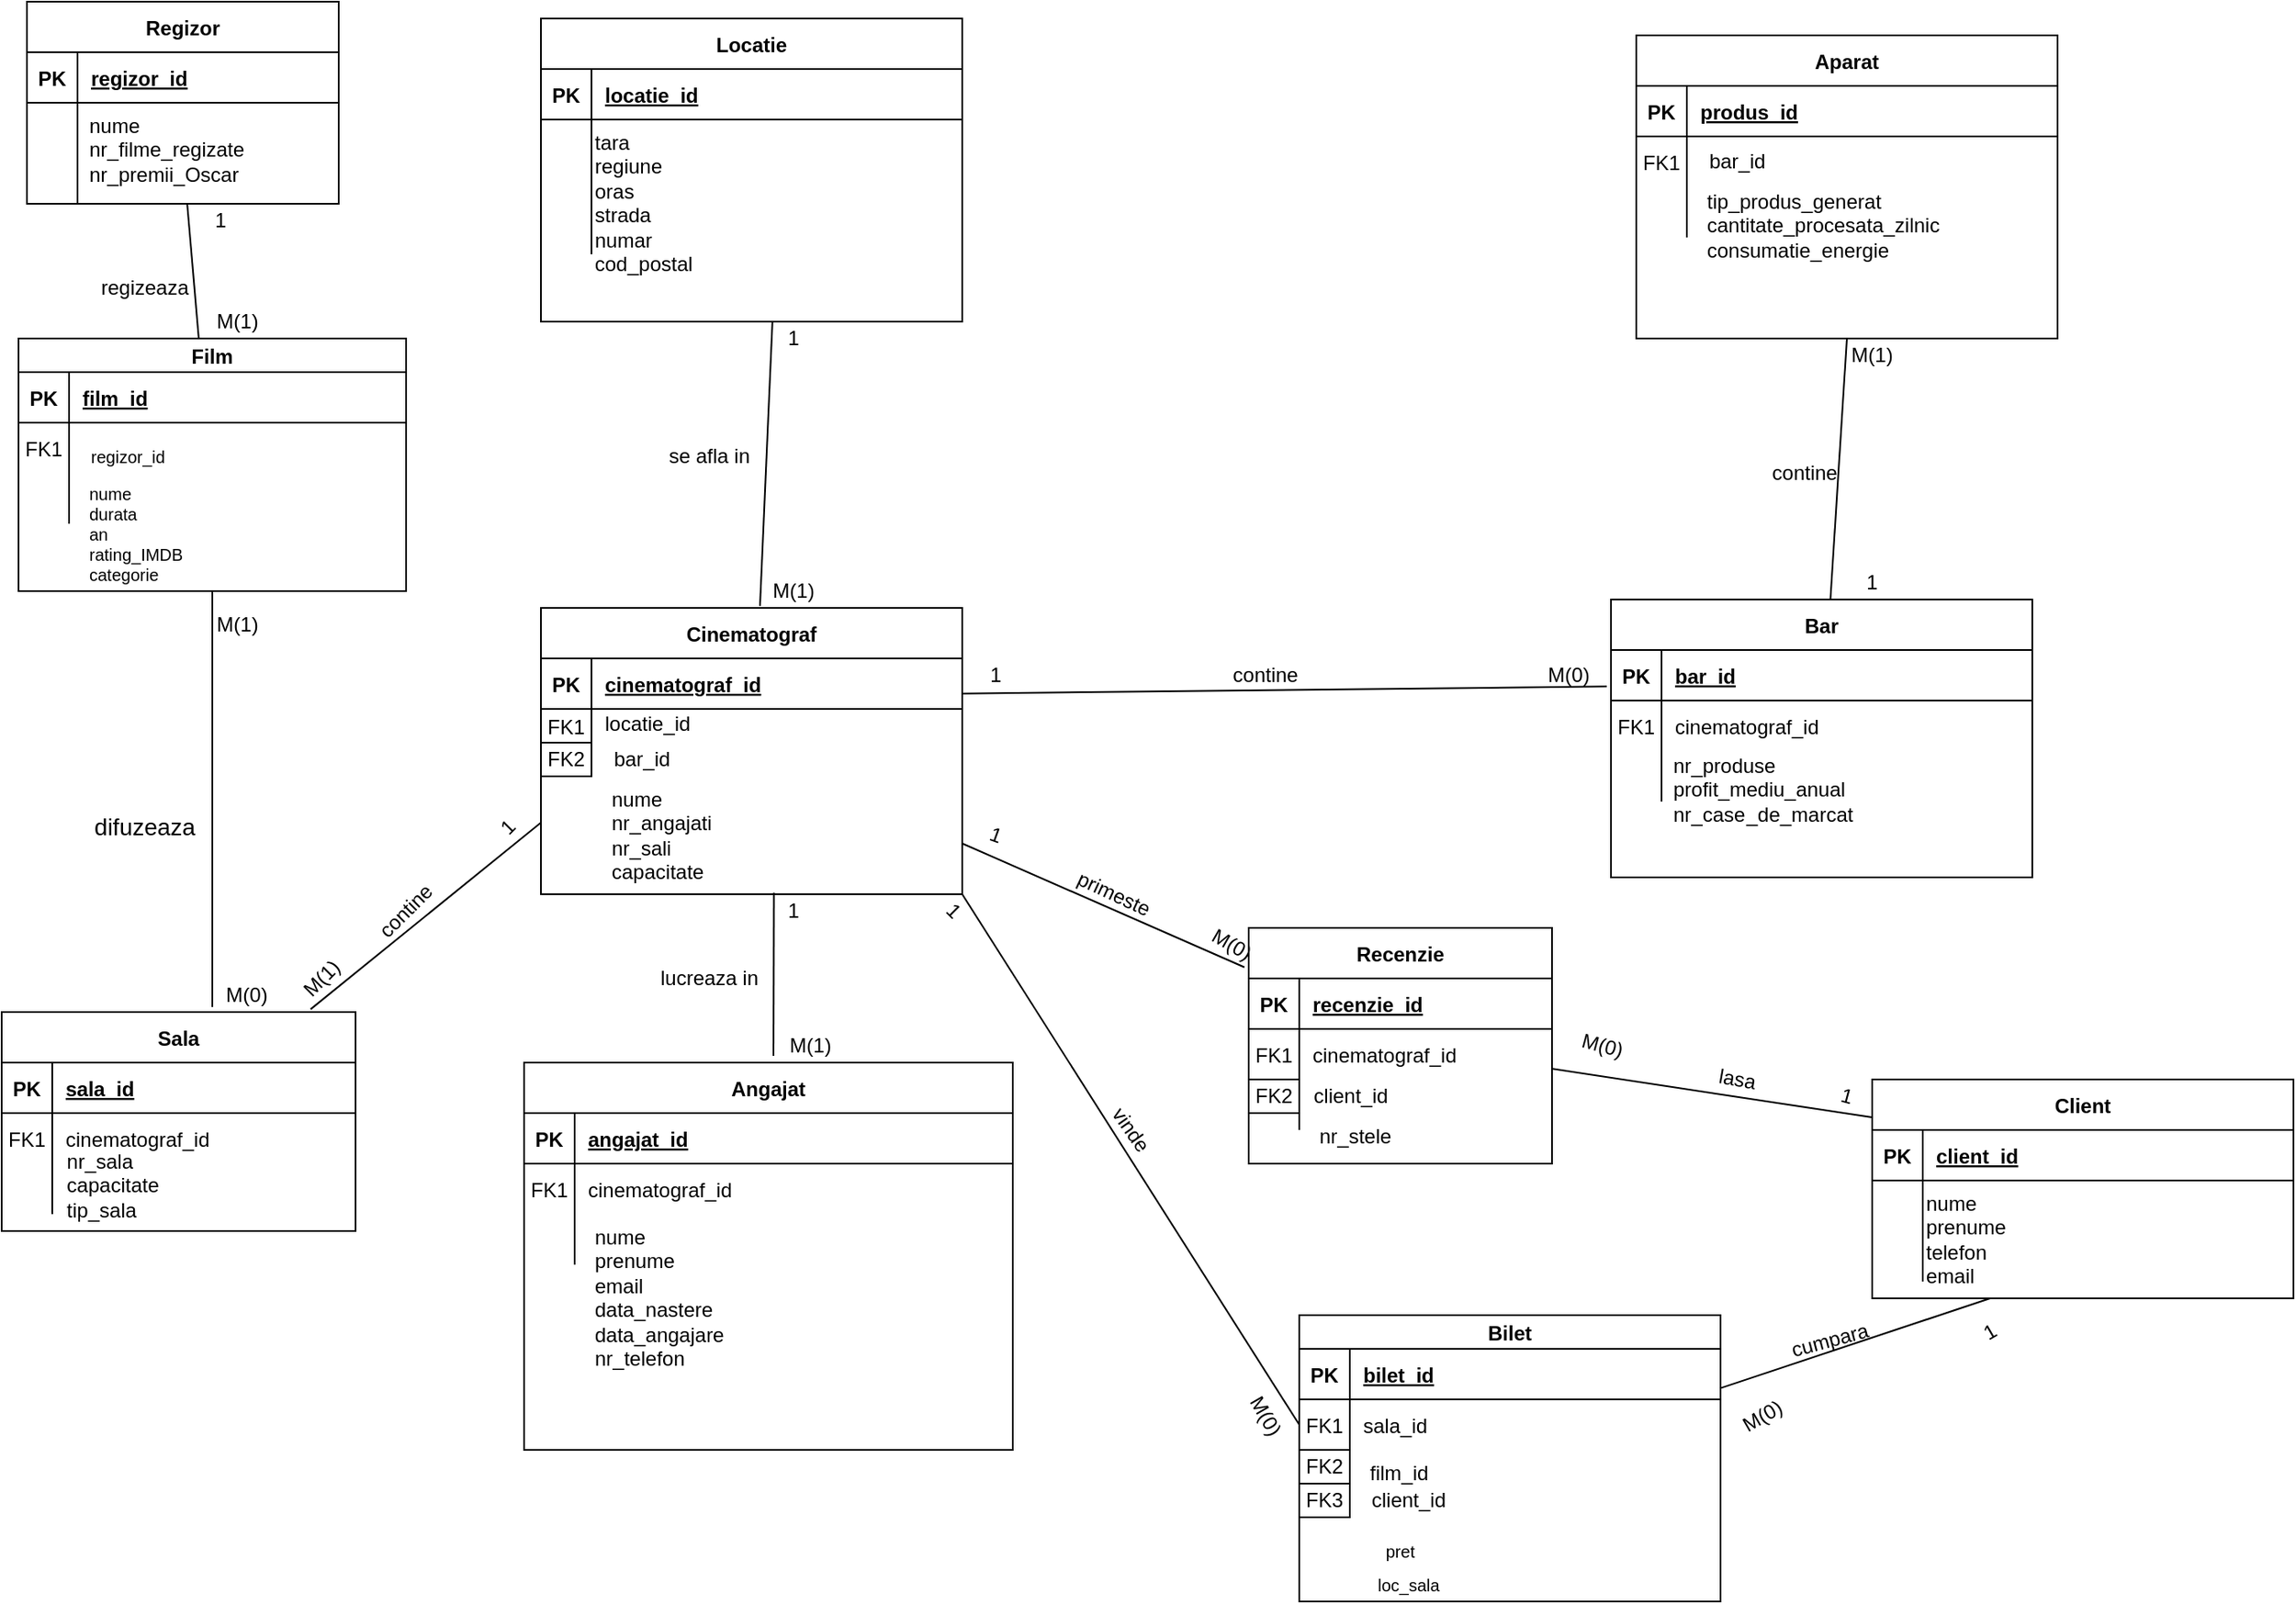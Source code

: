 <mxfile version="14.6.5" type="github" pages="2">
  <diagram id="R2lEEEUBdFMjLlhIrx00" name="Page-1">
    <mxGraphModel dx="2523" dy="896" grid="1" gridSize="10" guides="1" tooltips="1" connect="1" arrows="1" fold="1" page="1" pageScale="1" pageWidth="850" pageHeight="1100" math="0" shadow="0" extFonts="Permanent Marker^https://fonts.googleapis.com/css?family=Permanent+Marker">
      <root>
        <mxCell id="0" />
        <mxCell id="1" parent="0" />
        <mxCell id="C-vyLk0tnHw3VtMMgP7b-2" value="Locatie" style="shape=table;startSize=30;container=1;collapsible=1;childLayout=tableLayout;fixedRows=1;rowLines=0;fontStyle=1;align=center;resizeLast=1;" parent="1" vertex="1">
          <mxGeometry x="-210" y="10" width="250" height="180" as="geometry" />
        </mxCell>
        <mxCell id="C-vyLk0tnHw3VtMMgP7b-3" value="" style="shape=partialRectangle;collapsible=0;dropTarget=0;pointerEvents=0;fillColor=none;points=[[0,0.5],[1,0.5]];portConstraint=eastwest;top=0;left=0;right=0;bottom=1;" parent="C-vyLk0tnHw3VtMMgP7b-2" vertex="1">
          <mxGeometry y="30" width="250" height="30" as="geometry" />
        </mxCell>
        <mxCell id="C-vyLk0tnHw3VtMMgP7b-4" value="PK" style="shape=partialRectangle;overflow=hidden;connectable=0;fillColor=none;top=0;left=0;bottom=0;right=0;fontStyle=1;" parent="C-vyLk0tnHw3VtMMgP7b-3" vertex="1">
          <mxGeometry width="30" height="30" as="geometry" />
        </mxCell>
        <mxCell id="C-vyLk0tnHw3VtMMgP7b-5" value="locatie_id" style="shape=partialRectangle;overflow=hidden;connectable=0;fillColor=none;top=0;left=0;bottom=0;right=0;align=left;spacingLeft=6;fontStyle=5;" parent="C-vyLk0tnHw3VtMMgP7b-3" vertex="1">
          <mxGeometry x="30" width="220" height="30" as="geometry" />
        </mxCell>
        <mxCell id="C-vyLk0tnHw3VtMMgP7b-6" value="" style="shape=partialRectangle;collapsible=0;dropTarget=0;pointerEvents=0;fillColor=none;points=[[0,0.5],[1,0.5]];portConstraint=eastwest;top=0;left=0;right=0;bottom=0;" parent="C-vyLk0tnHw3VtMMgP7b-2" vertex="1">
          <mxGeometry y="60" width="250" height="50" as="geometry" />
        </mxCell>
        <mxCell id="C-vyLk0tnHw3VtMMgP7b-7" value="" style="shape=partialRectangle;overflow=hidden;connectable=0;fillColor=none;top=0;left=0;bottom=0;right=0;" parent="C-vyLk0tnHw3VtMMgP7b-6" vertex="1">
          <mxGeometry width="30" height="50" as="geometry" />
        </mxCell>
        <mxCell id="C-vyLk0tnHw3VtMMgP7b-8" value="" style="shape=partialRectangle;overflow=hidden;connectable=0;fillColor=none;top=0;left=0;bottom=0;right=0;align=left;spacingLeft=6;" parent="C-vyLk0tnHw3VtMMgP7b-6" vertex="1">
          <mxGeometry x="30" width="220" height="50" as="geometry" />
        </mxCell>
        <mxCell id="C-vyLk0tnHw3VtMMgP7b-9" value="" style="shape=partialRectangle;collapsible=0;dropTarget=0;pointerEvents=0;fillColor=none;points=[[0,0.5],[1,0.5]];portConstraint=eastwest;top=0;left=0;right=0;bottom=0;" parent="C-vyLk0tnHw3VtMMgP7b-2" vertex="1">
          <mxGeometry y="110" width="250" height="30" as="geometry" />
        </mxCell>
        <mxCell id="C-vyLk0tnHw3VtMMgP7b-10" value="" style="shape=partialRectangle;overflow=hidden;connectable=0;fillColor=none;top=0;left=0;bottom=0;right=0;" parent="C-vyLk0tnHw3VtMMgP7b-9" vertex="1">
          <mxGeometry width="30" height="30" as="geometry" />
        </mxCell>
        <mxCell id="C-vyLk0tnHw3VtMMgP7b-11" value="" style="shape=partialRectangle;overflow=hidden;connectable=0;fillColor=none;top=0;left=0;bottom=0;right=0;align=left;spacingLeft=6;" parent="C-vyLk0tnHw3VtMMgP7b-9" vertex="1">
          <mxGeometry x="30" width="220" height="30" as="geometry" />
        </mxCell>
        <mxCell id="C-vyLk0tnHw3VtMMgP7b-13" value="Bar" style="shape=table;startSize=30;container=1;collapsible=1;childLayout=tableLayout;fixedRows=1;rowLines=0;fontStyle=1;align=center;resizeLast=1;" parent="1" vertex="1">
          <mxGeometry x="425" y="355" width="250" height="165" as="geometry" />
        </mxCell>
        <mxCell id="C-vyLk0tnHw3VtMMgP7b-14" value="" style="shape=partialRectangle;collapsible=0;dropTarget=0;pointerEvents=0;fillColor=none;points=[[0,0.5],[1,0.5]];portConstraint=eastwest;top=0;left=0;right=0;bottom=1;" parent="C-vyLk0tnHw3VtMMgP7b-13" vertex="1">
          <mxGeometry y="30" width="250" height="30" as="geometry" />
        </mxCell>
        <mxCell id="C-vyLk0tnHw3VtMMgP7b-15" value="PK" style="shape=partialRectangle;overflow=hidden;connectable=0;fillColor=none;top=0;left=0;bottom=0;right=0;fontStyle=1;" parent="C-vyLk0tnHw3VtMMgP7b-14" vertex="1">
          <mxGeometry width="30" height="30" as="geometry" />
        </mxCell>
        <mxCell id="C-vyLk0tnHw3VtMMgP7b-16" value="bar_id" style="shape=partialRectangle;overflow=hidden;connectable=0;fillColor=none;top=0;left=0;bottom=0;right=0;align=left;spacingLeft=6;fontStyle=5;" parent="C-vyLk0tnHw3VtMMgP7b-14" vertex="1">
          <mxGeometry x="30" width="220" height="30" as="geometry" />
        </mxCell>
        <mxCell id="C-vyLk0tnHw3VtMMgP7b-17" value="" style="shape=partialRectangle;collapsible=0;dropTarget=0;pointerEvents=0;fillColor=none;points=[[0,0.5],[1,0.5]];portConstraint=eastwest;top=0;left=0;right=0;bottom=0;" parent="C-vyLk0tnHw3VtMMgP7b-13" vertex="1">
          <mxGeometry y="60" width="250" height="30" as="geometry" />
        </mxCell>
        <mxCell id="C-vyLk0tnHw3VtMMgP7b-18" value="FK1" style="shape=partialRectangle;overflow=hidden;connectable=0;fillColor=none;top=0;left=0;bottom=0;right=0;" parent="C-vyLk0tnHw3VtMMgP7b-17" vertex="1">
          <mxGeometry width="30" height="30" as="geometry" />
        </mxCell>
        <mxCell id="C-vyLk0tnHw3VtMMgP7b-19" value="cinematograf_id" style="shape=partialRectangle;overflow=hidden;connectable=0;fillColor=none;top=0;left=0;bottom=0;right=0;align=left;spacingLeft=6;" parent="C-vyLk0tnHw3VtMMgP7b-17" vertex="1">
          <mxGeometry x="30" width="220" height="30" as="geometry" />
        </mxCell>
        <mxCell id="C-vyLk0tnHw3VtMMgP7b-20" value="" style="shape=partialRectangle;collapsible=0;dropTarget=0;pointerEvents=0;fillColor=none;points=[[0,0.5],[1,0.5]];portConstraint=eastwest;top=0;left=0;right=0;bottom=0;" parent="C-vyLk0tnHw3VtMMgP7b-13" vertex="1">
          <mxGeometry y="90" width="250" height="30" as="geometry" />
        </mxCell>
        <mxCell id="C-vyLk0tnHw3VtMMgP7b-21" value="" style="shape=partialRectangle;overflow=hidden;connectable=0;fillColor=none;top=0;left=0;bottom=0;right=0;" parent="C-vyLk0tnHw3VtMMgP7b-20" vertex="1">
          <mxGeometry width="30" height="30" as="geometry" />
        </mxCell>
        <mxCell id="C-vyLk0tnHw3VtMMgP7b-22" value="" style="shape=partialRectangle;overflow=hidden;connectable=0;fillColor=none;top=0;left=0;bottom=0;right=0;align=left;spacingLeft=6;" parent="C-vyLk0tnHw3VtMMgP7b-20" vertex="1">
          <mxGeometry x="30" width="220" height="30" as="geometry" />
        </mxCell>
        <mxCell id="C-vyLk0tnHw3VtMMgP7b-23" value="Cinematograf" style="shape=table;startSize=30;container=1;collapsible=1;childLayout=tableLayout;fixedRows=1;rowLines=0;fontStyle=1;align=center;resizeLast=1;" parent="1" vertex="1">
          <mxGeometry x="-210" y="360" width="250" height="170" as="geometry" />
        </mxCell>
        <mxCell id="C-vyLk0tnHw3VtMMgP7b-24" value="" style="shape=partialRectangle;collapsible=0;dropTarget=0;pointerEvents=0;fillColor=none;points=[[0,0.5],[1,0.5]];portConstraint=eastwest;top=0;left=0;right=0;bottom=1;" parent="C-vyLk0tnHw3VtMMgP7b-23" vertex="1">
          <mxGeometry y="30" width="250" height="30" as="geometry" />
        </mxCell>
        <mxCell id="C-vyLk0tnHw3VtMMgP7b-25" value="PK" style="shape=partialRectangle;overflow=hidden;connectable=0;fillColor=none;top=0;left=0;bottom=0;right=0;fontStyle=1;" parent="C-vyLk0tnHw3VtMMgP7b-24" vertex="1">
          <mxGeometry width="30" height="30" as="geometry" />
        </mxCell>
        <mxCell id="C-vyLk0tnHw3VtMMgP7b-26" value="cinematograf_id" style="shape=partialRectangle;overflow=hidden;connectable=0;fillColor=none;top=0;left=0;bottom=0;right=0;align=left;spacingLeft=6;fontStyle=5;" parent="C-vyLk0tnHw3VtMMgP7b-24" vertex="1">
          <mxGeometry x="30" width="220" height="30" as="geometry" />
        </mxCell>
        <mxCell id="C-vyLk0tnHw3VtMMgP7b-27" value="" style="shape=partialRectangle;collapsible=0;dropTarget=0;pointerEvents=0;fillColor=none;points=[[0,0.5],[1,0.5]];portConstraint=eastwest;top=0;left=0;right=0;bottom=0;" parent="C-vyLk0tnHw3VtMMgP7b-23" vertex="1">
          <mxGeometry y="60" width="250" height="20" as="geometry" />
        </mxCell>
        <mxCell id="C-vyLk0tnHw3VtMMgP7b-28" value="FK1" style="shape=partialRectangle;overflow=hidden;connectable=0;fillColor=none;top=0;left=0;bottom=0;right=0;" parent="C-vyLk0tnHw3VtMMgP7b-27" vertex="1">
          <mxGeometry width="30" height="20" as="geometry" />
        </mxCell>
        <mxCell id="C-vyLk0tnHw3VtMMgP7b-29" value="locatie_id&#xa;" style="shape=partialRectangle;overflow=hidden;connectable=0;fillColor=none;top=0;left=0;bottom=0;right=0;align=left;spacingLeft=6;" parent="C-vyLk0tnHw3VtMMgP7b-27" vertex="1">
          <mxGeometry x="30" width="220" height="20" as="geometry" />
        </mxCell>
        <mxCell id="IhwIxXfozMVWxRaAhTeC-2" value="FK2" style="rounded=0;whiteSpace=wrap;html=1;" parent="1" vertex="1">
          <mxGeometry x="-210" y="440" width="30" height="20" as="geometry" />
        </mxCell>
        <mxCell id="IhwIxXfozMVWxRaAhTeC-3" value="bar_id" style="text;html=1;strokeColor=none;fillColor=none;align=center;verticalAlign=middle;whiteSpace=wrap;rounded=0;" parent="1" vertex="1">
          <mxGeometry x="-180" y="440" width="60" height="20" as="geometry" />
        </mxCell>
        <mxCell id="IhwIxXfozMVWxRaAhTeC-5" value="nume&lt;br&gt;nr_angajati&lt;br&gt;nr_sali&lt;br&gt;capacitate" style="text;html=1;strokeColor=none;fillColor=none;align=left;verticalAlign=top;whiteSpace=wrap;rounded=0;labelPosition=center;verticalLabelPosition=middle;" parent="1" vertex="1">
          <mxGeometry x="-170" y="460" width="170" height="70" as="geometry" />
        </mxCell>
        <mxCell id="IhwIxXfozMVWxRaAhTeC-7" value="se afla in" style="text;html=1;strokeColor=none;fillColor=none;align=center;verticalAlign=middle;whiteSpace=wrap;rounded=0;rotation=0;" parent="1" vertex="1">
          <mxGeometry x="-140" y="250" width="60" height="40" as="geometry" />
        </mxCell>
        <mxCell id="IhwIxXfozMVWxRaAhTeC-8" value="tara&lt;br&gt;regiune&lt;br&gt;oras&lt;br&gt;strada&lt;br&gt;numar&lt;br&gt;cod_postal" style="text;html=1;strokeColor=none;fillColor=none;align=left;verticalAlign=top;whiteSpace=wrap;rounded=0;" parent="1" vertex="1">
          <mxGeometry x="-180" y="70" width="220" height="120" as="geometry" />
        </mxCell>
        <mxCell id="IhwIxXfozMVWxRaAhTeC-9" value="" style="endArrow=none;html=1;exitX=0.52;exitY=-0.007;exitDx=0;exitDy=0;exitPerimeter=0;" parent="1" source="C-vyLk0tnHw3VtMMgP7b-23" target="IhwIxXfozMVWxRaAhTeC-8" edge="1">
          <mxGeometry width="50" height="50" relative="1" as="geometry">
            <mxPoint x="-40" y="280" as="sourcePoint" />
            <mxPoint x="10" y="230" as="targetPoint" />
          </mxGeometry>
        </mxCell>
        <mxCell id="IhwIxXfozMVWxRaAhTeC-10" value="1" style="text;html=1;strokeColor=none;fillColor=none;align=center;verticalAlign=middle;whiteSpace=wrap;rounded=0;" parent="1" vertex="1">
          <mxGeometry x="-80" y="190" width="40" height="20" as="geometry" />
        </mxCell>
        <mxCell id="IhwIxXfozMVWxRaAhTeC-11" value="M(1)" style="text;html=1;strokeColor=none;fillColor=none;align=center;verticalAlign=middle;whiteSpace=wrap;rounded=0;" parent="1" vertex="1">
          <mxGeometry x="-80" y="340" width="40" height="20" as="geometry" />
        </mxCell>
        <mxCell id="IhwIxXfozMVWxRaAhTeC-12" value="Aparat" style="shape=table;startSize=30;container=1;collapsible=1;childLayout=tableLayout;fixedRows=1;rowLines=0;fontStyle=1;align=center;resizeLast=1;" parent="1" vertex="1">
          <mxGeometry x="440" y="20" width="250" height="180" as="geometry" />
        </mxCell>
        <mxCell id="IhwIxXfozMVWxRaAhTeC-13" value="" style="shape=partialRectangle;collapsible=0;dropTarget=0;pointerEvents=0;fillColor=none;points=[[0,0.5],[1,0.5]];portConstraint=eastwest;top=0;left=0;right=0;bottom=1;" parent="IhwIxXfozMVWxRaAhTeC-12" vertex="1">
          <mxGeometry y="30" width="250" height="30" as="geometry" />
        </mxCell>
        <mxCell id="IhwIxXfozMVWxRaAhTeC-14" value="PK" style="shape=partialRectangle;overflow=hidden;connectable=0;fillColor=none;top=0;left=0;bottom=0;right=0;fontStyle=1;" parent="IhwIxXfozMVWxRaAhTeC-13" vertex="1">
          <mxGeometry width="30" height="30" as="geometry" />
        </mxCell>
        <mxCell id="IhwIxXfozMVWxRaAhTeC-15" value="produs_id" style="shape=partialRectangle;overflow=hidden;connectable=0;fillColor=none;top=0;left=0;bottom=0;right=0;align=left;spacingLeft=6;fontStyle=5;" parent="IhwIxXfozMVWxRaAhTeC-13" vertex="1">
          <mxGeometry x="30" width="220" height="30" as="geometry" />
        </mxCell>
        <mxCell id="IhwIxXfozMVWxRaAhTeC-16" value="" style="shape=partialRectangle;collapsible=0;dropTarget=0;pointerEvents=0;fillColor=none;points=[[0,0.5],[1,0.5]];portConstraint=eastwest;top=0;left=0;right=0;bottom=0;" parent="IhwIxXfozMVWxRaAhTeC-12" vertex="1">
          <mxGeometry y="60" width="250" height="30" as="geometry" />
        </mxCell>
        <mxCell id="IhwIxXfozMVWxRaAhTeC-17" value="" style="shape=partialRectangle;overflow=hidden;connectable=0;fillColor=none;top=0;left=0;bottom=0;right=0;" parent="IhwIxXfozMVWxRaAhTeC-16" vertex="1">
          <mxGeometry width="30" height="30" as="geometry" />
        </mxCell>
        <mxCell id="IhwIxXfozMVWxRaAhTeC-18" value="" style="shape=partialRectangle;overflow=hidden;connectable=0;fillColor=none;top=0;left=0;bottom=0;right=0;align=left;spacingLeft=6;" parent="IhwIxXfozMVWxRaAhTeC-16" vertex="1">
          <mxGeometry x="30" width="220" height="30" as="geometry" />
        </mxCell>
        <mxCell id="IhwIxXfozMVWxRaAhTeC-19" value="" style="shape=partialRectangle;collapsible=0;dropTarget=0;pointerEvents=0;fillColor=none;points=[[0,0.5],[1,0.5]];portConstraint=eastwest;top=0;left=0;right=0;bottom=0;" parent="IhwIxXfozMVWxRaAhTeC-12" vertex="1">
          <mxGeometry y="90" width="250" height="30" as="geometry" />
        </mxCell>
        <mxCell id="IhwIxXfozMVWxRaAhTeC-20" value="" style="shape=partialRectangle;overflow=hidden;connectable=0;fillColor=none;top=0;left=0;bottom=0;right=0;" parent="IhwIxXfozMVWxRaAhTeC-19" vertex="1">
          <mxGeometry width="30" height="30" as="geometry" />
        </mxCell>
        <mxCell id="IhwIxXfozMVWxRaAhTeC-21" value="" style="shape=partialRectangle;overflow=hidden;connectable=0;fillColor=none;top=0;left=0;bottom=0;right=0;align=left;spacingLeft=6;" parent="IhwIxXfozMVWxRaAhTeC-19" vertex="1">
          <mxGeometry x="30" width="220" height="30" as="geometry" />
        </mxCell>
        <mxCell id="IhwIxXfozMVWxRaAhTeC-22" value="nr_produse&lt;br&gt;profit_mediu_anual&lt;br&gt;nr_case" style="text;html=1;strokeColor=none;fillColor=none;align=left;verticalAlign=top;whiteSpace=wrap;rounded=0;" parent="1" vertex="1">
          <mxGeometry x="460" y="440" width="210" height="100" as="geometry" />
        </mxCell>
        <mxCell id="IhwIxXfozMVWxRaAhTeC-23" value="&lt;br&gt;&lt;br&gt;&amp;nbsp; &amp;nbsp; &amp;nbsp; &amp;nbsp; &amp;nbsp; &amp;nbsp; &amp;nbsp;_de_marcat" style="text;html=1;strokeColor=none;fillColor=none;align=left;verticalAlign=top;whiteSpace=wrap;rounded=0;" parent="1" vertex="1">
          <mxGeometry x="460" y="440" width="210" height="100" as="geometry" />
        </mxCell>
        <mxCell id="IhwIxXfozMVWxRaAhTeC-24" value="" style="endArrow=none;html=1;entryX=-0.01;entryY=0.722;entryDx=0;entryDy=0;entryPerimeter=0;exitX=1;exitY=0.694;exitDx=0;exitDy=0;exitPerimeter=0;" parent="1" source="C-vyLk0tnHw3VtMMgP7b-24" target="C-vyLk0tnHw3VtMMgP7b-14" edge="1">
          <mxGeometry width="50" height="50" relative="1" as="geometry">
            <mxPoint x="40" y="500" as="sourcePoint" />
            <mxPoint x="430" y="510" as="targetPoint" />
          </mxGeometry>
        </mxCell>
        <mxCell id="IhwIxXfozMVWxRaAhTeC-25" value="contine" style="text;html=1;strokeColor=none;fillColor=none;align=center;verticalAlign=middle;whiteSpace=wrap;rounded=0;" parent="1" vertex="1">
          <mxGeometry x="200" y="390" width="40" height="20" as="geometry" />
        </mxCell>
        <mxCell id="IhwIxXfozMVWxRaAhTeC-26" value="M(0)" style="text;html=1;strokeColor=none;fillColor=none;align=center;verticalAlign=middle;whiteSpace=wrap;rounded=0;" parent="1" vertex="1">
          <mxGeometry x="380" y="390" width="40" height="20" as="geometry" />
        </mxCell>
        <mxCell id="IhwIxXfozMVWxRaAhTeC-27" value="1" style="text;html=1;strokeColor=none;fillColor=none;align=center;verticalAlign=middle;whiteSpace=wrap;rounded=0;" parent="1" vertex="1">
          <mxGeometry x="40" y="390" width="40" height="20" as="geometry" />
        </mxCell>
        <mxCell id="IhwIxXfozMVWxRaAhTeC-28" value="Bilet" style="shape=table;startSize=20;container=1;collapsible=1;childLayout=tableLayout;fixedRows=1;rowLines=0;fontStyle=1;align=center;resizeLast=1;" parent="1" vertex="1">
          <mxGeometry x="240" y="780" width="250" height="170" as="geometry" />
        </mxCell>
        <mxCell id="IhwIxXfozMVWxRaAhTeC-29" value="" style="shape=partialRectangle;collapsible=0;dropTarget=0;pointerEvents=0;fillColor=none;points=[[0,0.5],[1,0.5]];portConstraint=eastwest;top=0;left=0;right=0;bottom=1;" parent="IhwIxXfozMVWxRaAhTeC-28" vertex="1">
          <mxGeometry y="20" width="250" height="30" as="geometry" />
        </mxCell>
        <mxCell id="IhwIxXfozMVWxRaAhTeC-30" value="PK" style="shape=partialRectangle;overflow=hidden;connectable=0;fillColor=none;top=0;left=0;bottom=0;right=0;fontStyle=1;" parent="IhwIxXfozMVWxRaAhTeC-29" vertex="1">
          <mxGeometry width="30" height="30" as="geometry" />
        </mxCell>
        <mxCell id="IhwIxXfozMVWxRaAhTeC-31" value="bilet_id" style="shape=partialRectangle;overflow=hidden;connectable=0;fillColor=none;top=0;left=0;bottom=0;right=0;align=left;spacingLeft=6;fontStyle=5;" parent="IhwIxXfozMVWxRaAhTeC-29" vertex="1">
          <mxGeometry x="30" width="220" height="30" as="geometry" />
        </mxCell>
        <mxCell id="IhwIxXfozMVWxRaAhTeC-32" value="" style="shape=partialRectangle;collapsible=0;dropTarget=0;pointerEvents=0;fillColor=none;points=[[0,0.5],[1,0.5]];portConstraint=eastwest;top=0;left=0;right=0;bottom=0;" parent="IhwIxXfozMVWxRaAhTeC-28" vertex="1">
          <mxGeometry y="50" width="250" height="30" as="geometry" />
        </mxCell>
        <mxCell id="IhwIxXfozMVWxRaAhTeC-33" value="FK1" style="shape=partialRectangle;overflow=hidden;connectable=0;fillColor=none;top=0;left=0;bottom=0;right=0;" parent="IhwIxXfozMVWxRaAhTeC-32" vertex="1">
          <mxGeometry width="30" height="30" as="geometry" />
        </mxCell>
        <mxCell id="IhwIxXfozMVWxRaAhTeC-34" value="sala_id" style="shape=partialRectangle;overflow=hidden;connectable=0;fillColor=none;top=0;left=0;bottom=0;right=0;align=left;spacingLeft=6;" parent="IhwIxXfozMVWxRaAhTeC-32" vertex="1">
          <mxGeometry x="30" width="220" height="30" as="geometry" />
        </mxCell>
        <mxCell id="IhwIxXfozMVWxRaAhTeC-35" value="" style="shape=partialRectangle;collapsible=0;dropTarget=0;pointerEvents=0;fillColor=none;points=[[0,0.5],[1,0.5]];portConstraint=eastwest;top=0;left=0;right=0;bottom=0;" parent="IhwIxXfozMVWxRaAhTeC-28" vertex="1">
          <mxGeometry y="80" width="250" height="30" as="geometry" />
        </mxCell>
        <mxCell id="IhwIxXfozMVWxRaAhTeC-36" value="" style="shape=partialRectangle;overflow=hidden;connectable=0;fillColor=none;top=0;left=0;bottom=0;right=0;" parent="IhwIxXfozMVWxRaAhTeC-35" vertex="1">
          <mxGeometry width="30" height="30" as="geometry" />
        </mxCell>
        <mxCell id="IhwIxXfozMVWxRaAhTeC-37" value="" style="shape=partialRectangle;overflow=hidden;connectable=0;fillColor=none;top=0;left=0;bottom=0;right=0;align=left;spacingLeft=6;" parent="IhwIxXfozMVWxRaAhTeC-35" vertex="1">
          <mxGeometry x="30" width="220" height="30" as="geometry" />
        </mxCell>
        <mxCell id="IhwIxXfozMVWxRaAhTeC-39" value="" style="endArrow=none;html=1;entryX=0.5;entryY=1;entryDx=0;entryDy=0;" parent="1" source="C-vyLk0tnHw3VtMMgP7b-13" target="IhwIxXfozMVWxRaAhTeC-12" edge="1">
          <mxGeometry width="50" height="50" relative="1" as="geometry">
            <mxPoint x="140" y="300" as="sourcePoint" />
            <mxPoint x="190" y="250" as="targetPoint" />
          </mxGeometry>
        </mxCell>
        <mxCell id="IhwIxXfozMVWxRaAhTeC-40" value="contine" style="text;html=1;strokeColor=none;fillColor=none;align=center;verticalAlign=middle;whiteSpace=wrap;rounded=0;" parent="1" vertex="1">
          <mxGeometry x="520" y="270" width="40" height="20" as="geometry" />
        </mxCell>
        <mxCell id="IhwIxXfozMVWxRaAhTeC-41" value="M(1)" style="text;html=1;strokeColor=none;fillColor=none;align=center;verticalAlign=middle;whiteSpace=wrap;rounded=0;" parent="1" vertex="1">
          <mxGeometry x="560" y="200" width="40" height="20" as="geometry" />
        </mxCell>
        <mxCell id="IhwIxXfozMVWxRaAhTeC-42" value="1" style="text;html=1;strokeColor=none;fillColor=none;align=center;verticalAlign=middle;whiteSpace=wrap;rounded=0;" parent="1" vertex="1">
          <mxGeometry x="560" y="335" width="40" height="20" as="geometry" />
        </mxCell>
        <mxCell id="IhwIxXfozMVWxRaAhTeC-43" value="Angajat" style="shape=table;startSize=30;container=1;collapsible=1;childLayout=tableLayout;fixedRows=1;rowLines=0;fontStyle=1;align=center;resizeLast=1;" parent="1" vertex="1">
          <mxGeometry x="-220" y="630" width="290" height="230" as="geometry" />
        </mxCell>
        <mxCell id="IhwIxXfozMVWxRaAhTeC-44" value="" style="shape=partialRectangle;collapsible=0;dropTarget=0;pointerEvents=0;fillColor=none;points=[[0,0.5],[1,0.5]];portConstraint=eastwest;top=0;left=0;right=0;bottom=1;" parent="IhwIxXfozMVWxRaAhTeC-43" vertex="1">
          <mxGeometry y="30" width="290" height="30" as="geometry" />
        </mxCell>
        <mxCell id="IhwIxXfozMVWxRaAhTeC-45" value="PK" style="shape=partialRectangle;overflow=hidden;connectable=0;fillColor=none;top=0;left=0;bottom=0;right=0;fontStyle=1;" parent="IhwIxXfozMVWxRaAhTeC-44" vertex="1">
          <mxGeometry width="30" height="30" as="geometry" />
        </mxCell>
        <mxCell id="IhwIxXfozMVWxRaAhTeC-46" value="angajat_id" style="shape=partialRectangle;overflow=hidden;connectable=0;fillColor=none;top=0;left=0;bottom=0;right=0;align=left;spacingLeft=6;fontStyle=5;" parent="IhwIxXfozMVWxRaAhTeC-44" vertex="1">
          <mxGeometry x="30" width="260" height="30" as="geometry" />
        </mxCell>
        <mxCell id="IhwIxXfozMVWxRaAhTeC-47" value="" style="shape=partialRectangle;collapsible=0;dropTarget=0;pointerEvents=0;fillColor=none;points=[[0,0.5],[1,0.5]];portConstraint=eastwest;top=0;left=0;right=0;bottom=0;" parent="IhwIxXfozMVWxRaAhTeC-43" vertex="1">
          <mxGeometry y="60" width="290" height="30" as="geometry" />
        </mxCell>
        <mxCell id="IhwIxXfozMVWxRaAhTeC-48" value="FK1" style="shape=partialRectangle;overflow=hidden;connectable=0;fillColor=none;top=0;left=0;bottom=0;right=0;" parent="IhwIxXfozMVWxRaAhTeC-47" vertex="1">
          <mxGeometry width="30" height="30" as="geometry" />
        </mxCell>
        <mxCell id="IhwIxXfozMVWxRaAhTeC-49" value="cinematograf_id" style="shape=partialRectangle;overflow=hidden;connectable=0;fillColor=none;top=0;left=0;bottom=0;right=0;align=left;spacingLeft=6;" parent="IhwIxXfozMVWxRaAhTeC-47" vertex="1">
          <mxGeometry x="30" width="260" height="30" as="geometry" />
        </mxCell>
        <mxCell id="IhwIxXfozMVWxRaAhTeC-50" value="" style="shape=partialRectangle;collapsible=0;dropTarget=0;pointerEvents=0;fillColor=none;points=[[0,0.5],[1,0.5]];portConstraint=eastwest;top=0;left=0;right=0;bottom=0;" parent="IhwIxXfozMVWxRaAhTeC-43" vertex="1">
          <mxGeometry y="90" width="290" height="30" as="geometry" />
        </mxCell>
        <mxCell id="IhwIxXfozMVWxRaAhTeC-51" value="" style="shape=partialRectangle;overflow=hidden;connectable=0;fillColor=none;top=0;left=0;bottom=0;right=0;" parent="IhwIxXfozMVWxRaAhTeC-50" vertex="1">
          <mxGeometry width="30" height="30" as="geometry" />
        </mxCell>
        <mxCell id="IhwIxXfozMVWxRaAhTeC-52" value="" style="shape=partialRectangle;overflow=hidden;connectable=0;fillColor=none;top=0;left=0;bottom=0;right=0;align=left;spacingLeft=6;" parent="IhwIxXfozMVWxRaAhTeC-50" vertex="1">
          <mxGeometry x="30" width="260" height="30" as="geometry" />
        </mxCell>
        <mxCell id="IhwIxXfozMVWxRaAhTeC-57" value="nume&lt;br&gt;prenume&lt;br&gt;email&lt;br&gt;data_nastere&lt;br&gt;data_angajare&lt;br&gt;nr_telefon" style="text;html=1;strokeColor=none;fillColor=none;align=left;verticalAlign=top;whiteSpace=wrap;rounded=0;" parent="1" vertex="1">
          <mxGeometry x="-180" y="720" width="70" height="100" as="geometry" />
        </mxCell>
        <mxCell id="IhwIxXfozMVWxRaAhTeC-73" value="" style="endArrow=none;html=1;entryX=0.578;entryY=0.988;entryDx=0;entryDy=0;entryPerimeter=0;" parent="1" target="IhwIxXfozMVWxRaAhTeC-5" edge="1">
          <mxGeometry width="50" height="50" relative="1" as="geometry">
            <mxPoint x="-72" y="626" as="sourcePoint" />
            <mxPoint x="-20" y="490" as="targetPoint" />
          </mxGeometry>
        </mxCell>
        <mxCell id="IhwIxXfozMVWxRaAhTeC-74" value="lucreaza in" style="text;html=1;strokeColor=none;fillColor=none;align=center;verticalAlign=middle;whiteSpace=wrap;rounded=0;" parent="1" vertex="1">
          <mxGeometry x="-145" y="570" width="70" height="20" as="geometry" />
        </mxCell>
        <mxCell id="IhwIxXfozMVWxRaAhTeC-75" value="1" style="text;html=1;strokeColor=none;fillColor=none;align=center;verticalAlign=middle;whiteSpace=wrap;rounded=0;" parent="1" vertex="1">
          <mxGeometry x="-80" y="530" width="40" height="20" as="geometry" />
        </mxCell>
        <mxCell id="IhwIxXfozMVWxRaAhTeC-76" value="M(1)" style="text;html=1;strokeColor=none;fillColor=none;align=center;verticalAlign=middle;whiteSpace=wrap;rounded=0;" parent="1" vertex="1">
          <mxGeometry x="-70" y="610" width="40" height="20" as="geometry" />
        </mxCell>
        <mxCell id="X4amiBPUwNz70qXDFohY-1" value="Client" style="shape=table;startSize=30;container=1;collapsible=1;childLayout=tableLayout;fixedRows=1;rowLines=0;fontStyle=1;align=center;resizeLast=1;" parent="1" vertex="1">
          <mxGeometry x="580" y="640" width="250" height="130" as="geometry" />
        </mxCell>
        <mxCell id="X4amiBPUwNz70qXDFohY-2" value="" style="shape=partialRectangle;collapsible=0;dropTarget=0;pointerEvents=0;fillColor=none;points=[[0,0.5],[1,0.5]];portConstraint=eastwest;top=0;left=0;right=0;bottom=1;" parent="X4amiBPUwNz70qXDFohY-1" vertex="1">
          <mxGeometry y="30" width="250" height="30" as="geometry" />
        </mxCell>
        <mxCell id="X4amiBPUwNz70qXDFohY-3" value="PK" style="shape=partialRectangle;overflow=hidden;connectable=0;fillColor=none;top=0;left=0;bottom=0;right=0;fontStyle=1;" parent="X4amiBPUwNz70qXDFohY-2" vertex="1">
          <mxGeometry width="30" height="30" as="geometry" />
        </mxCell>
        <mxCell id="X4amiBPUwNz70qXDFohY-4" value="client_id" style="shape=partialRectangle;overflow=hidden;connectable=0;fillColor=none;top=0;left=0;bottom=0;right=0;align=left;spacingLeft=6;fontStyle=5;" parent="X4amiBPUwNz70qXDFohY-2" vertex="1">
          <mxGeometry x="30" width="220" height="30" as="geometry" />
        </mxCell>
        <mxCell id="X4amiBPUwNz70qXDFohY-5" value="" style="shape=partialRectangle;collapsible=0;dropTarget=0;pointerEvents=0;fillColor=none;points=[[0,0.5],[1,0.5]];portConstraint=eastwest;top=0;left=0;right=0;bottom=0;" parent="X4amiBPUwNz70qXDFohY-1" vertex="1">
          <mxGeometry y="60" width="250" height="30" as="geometry" />
        </mxCell>
        <mxCell id="X4amiBPUwNz70qXDFohY-6" value="" style="shape=partialRectangle;overflow=hidden;connectable=0;fillColor=none;top=0;left=0;bottom=0;right=0;" parent="X4amiBPUwNz70qXDFohY-5" vertex="1">
          <mxGeometry width="30" height="30" as="geometry" />
        </mxCell>
        <mxCell id="X4amiBPUwNz70qXDFohY-7" value="" style="shape=partialRectangle;overflow=hidden;connectable=0;fillColor=none;top=0;left=0;bottom=0;right=0;align=left;spacingLeft=6;" parent="X4amiBPUwNz70qXDFohY-5" vertex="1">
          <mxGeometry x="30" width="220" height="30" as="geometry" />
        </mxCell>
        <mxCell id="X4amiBPUwNz70qXDFohY-8" value="" style="shape=partialRectangle;collapsible=0;dropTarget=0;pointerEvents=0;fillColor=none;points=[[0,0.5],[1,0.5]];portConstraint=eastwest;top=0;left=0;right=0;bottom=0;" parent="X4amiBPUwNz70qXDFohY-1" vertex="1">
          <mxGeometry y="90" width="250" height="30" as="geometry" />
        </mxCell>
        <mxCell id="X4amiBPUwNz70qXDFohY-9" value="" style="shape=partialRectangle;overflow=hidden;connectable=0;fillColor=none;top=0;left=0;bottom=0;right=0;" parent="X4amiBPUwNz70qXDFohY-8" vertex="1">
          <mxGeometry width="30" height="30" as="geometry" />
        </mxCell>
        <mxCell id="X4amiBPUwNz70qXDFohY-10" value="" style="shape=partialRectangle;overflow=hidden;connectable=0;fillColor=none;top=0;left=0;bottom=0;right=0;align=left;spacingLeft=6;" parent="X4amiBPUwNz70qXDFohY-8" vertex="1">
          <mxGeometry x="30" width="220" height="30" as="geometry" />
        </mxCell>
        <mxCell id="X4amiBPUwNz70qXDFohY-11" value="nume&lt;br&gt;prenume&lt;br&gt;telefon&lt;br&gt;email" style="text;html=1;strokeColor=none;fillColor=none;align=left;verticalAlign=top;whiteSpace=wrap;rounded=0;" parent="1" vertex="1">
          <mxGeometry x="610" y="700" width="220" height="70" as="geometry" />
        </mxCell>
        <mxCell id="X4amiBPUwNz70qXDFohY-17" value="Recenzie" style="shape=table;startSize=30;container=1;collapsible=1;childLayout=tableLayout;fixedRows=1;rowLines=0;fontStyle=1;align=center;resizeLast=1;" parent="1" vertex="1">
          <mxGeometry x="210" y="550" width="180" height="140" as="geometry" />
        </mxCell>
        <mxCell id="X4amiBPUwNz70qXDFohY-18" value="" style="shape=partialRectangle;collapsible=0;dropTarget=0;pointerEvents=0;fillColor=none;points=[[0,0.5],[1,0.5]];portConstraint=eastwest;top=0;left=0;right=0;bottom=1;" parent="X4amiBPUwNz70qXDFohY-17" vertex="1">
          <mxGeometry y="30" width="180" height="30" as="geometry" />
        </mxCell>
        <mxCell id="X4amiBPUwNz70qXDFohY-19" value="PK" style="shape=partialRectangle;overflow=hidden;connectable=0;fillColor=none;top=0;left=0;bottom=0;right=0;fontStyle=1;" parent="X4amiBPUwNz70qXDFohY-18" vertex="1">
          <mxGeometry width="30" height="30" as="geometry" />
        </mxCell>
        <mxCell id="X4amiBPUwNz70qXDFohY-20" value="recenzie_id" style="shape=partialRectangle;overflow=hidden;connectable=0;fillColor=none;top=0;left=0;bottom=0;right=0;align=left;spacingLeft=6;fontStyle=5;" parent="X4amiBPUwNz70qXDFohY-18" vertex="1">
          <mxGeometry x="30" width="150" height="30" as="geometry" />
        </mxCell>
        <mxCell id="X4amiBPUwNz70qXDFohY-21" value="" style="shape=partialRectangle;collapsible=0;dropTarget=0;pointerEvents=0;fillColor=none;points=[[0,0.5],[1,0.5]];portConstraint=eastwest;top=0;left=0;right=0;bottom=0;" parent="X4amiBPUwNz70qXDFohY-17" vertex="1">
          <mxGeometry y="60" width="180" height="30" as="geometry" />
        </mxCell>
        <mxCell id="X4amiBPUwNz70qXDFohY-22" value="FK1" style="shape=partialRectangle;overflow=hidden;connectable=0;fillColor=none;top=0;left=0;bottom=0;right=0;" parent="X4amiBPUwNz70qXDFohY-21" vertex="1">
          <mxGeometry width="30" height="30" as="geometry" />
        </mxCell>
        <mxCell id="X4amiBPUwNz70qXDFohY-23" value="cinematograf_id" style="shape=partialRectangle;overflow=hidden;connectable=0;fillColor=none;top=0;left=0;bottom=0;right=0;align=left;spacingLeft=6;" parent="X4amiBPUwNz70qXDFohY-21" vertex="1">
          <mxGeometry x="30" width="150" height="30" as="geometry" />
        </mxCell>
        <mxCell id="X4amiBPUwNz70qXDFohY-24" value="" style="shape=partialRectangle;collapsible=0;dropTarget=0;pointerEvents=0;fillColor=none;points=[[0,0.5],[1,0.5]];portConstraint=eastwest;top=0;left=0;right=0;bottom=0;" parent="X4amiBPUwNz70qXDFohY-17" vertex="1">
          <mxGeometry y="90" width="180" height="30" as="geometry" />
        </mxCell>
        <mxCell id="X4amiBPUwNz70qXDFohY-25" value="" style="shape=partialRectangle;overflow=hidden;connectable=0;fillColor=none;top=0;left=0;bottom=0;right=0;" parent="X4amiBPUwNz70qXDFohY-24" vertex="1">
          <mxGeometry width="30" height="30" as="geometry" />
        </mxCell>
        <mxCell id="X4amiBPUwNz70qXDFohY-26" value="" style="shape=partialRectangle;overflow=hidden;connectable=0;fillColor=none;top=0;left=0;bottom=0;right=0;align=left;spacingLeft=6;" parent="X4amiBPUwNz70qXDFohY-24" vertex="1">
          <mxGeometry x="30" width="150" height="30" as="geometry" />
        </mxCell>
        <mxCell id="X4amiBPUwNz70qXDFohY-27" value="FK2" style="rounded=0;whiteSpace=wrap;html=1;" parent="1" vertex="1">
          <mxGeometry x="210" y="640" width="30" height="20" as="geometry" />
        </mxCell>
        <mxCell id="X4amiBPUwNz70qXDFohY-28" value="&amp;nbsp; client_id" style="text;html=1;strokeColor=none;fillColor=none;align=left;verticalAlign=middle;whiteSpace=wrap;rounded=0;" parent="1" vertex="1">
          <mxGeometry x="240" y="640" width="120" height="20" as="geometry" />
        </mxCell>
        <mxCell id="X4amiBPUwNz70qXDFohY-30" value="&amp;nbsp; &amp;nbsp;nr_stele" style="text;html=1;strokeColor=none;fillColor=none;align=left;verticalAlign=top;whiteSpace=wrap;rounded=0;" parent="1" vertex="1">
          <mxGeometry x="240" y="660" width="150" height="40" as="geometry" />
        </mxCell>
        <mxCell id="X4amiBPUwNz70qXDFohY-31" value="" style="endArrow=none;html=1;entryX=0;entryY=0.173;entryDx=0;entryDy=0;entryPerimeter=0;" parent="1" source="X4amiBPUwNz70qXDFohY-17" target="X4amiBPUwNz70qXDFohY-1" edge="1">
          <mxGeometry width="50" height="50" relative="1" as="geometry">
            <mxPoint x="230" y="560" as="sourcePoint" />
            <mxPoint x="280" y="510" as="targetPoint" />
          </mxGeometry>
        </mxCell>
        <mxCell id="X4amiBPUwNz70qXDFohY-32" value="lasa" style="text;html=1;strokeColor=none;fillColor=none;align=center;verticalAlign=middle;whiteSpace=wrap;rounded=0;rotation=10;" parent="1" vertex="1">
          <mxGeometry x="480" y="630" width="40" height="20" as="geometry" />
        </mxCell>
        <mxCell id="X4amiBPUwNz70qXDFohY-33" value="M(0)" style="text;html=1;strokeColor=none;fillColor=none;align=center;verticalAlign=middle;whiteSpace=wrap;rounded=0;rotation=15;" parent="1" vertex="1">
          <mxGeometry x="400" y="610" width="40" height="20" as="geometry" />
        </mxCell>
        <mxCell id="X4amiBPUwNz70qXDFohY-34" value="1" style="text;html=1;strokeColor=none;fillColor=none;align=center;verticalAlign=middle;whiteSpace=wrap;rounded=0;rotation=15;" parent="1" vertex="1">
          <mxGeometry x="555" y="640" width="20" height="20" as="geometry" />
        </mxCell>
        <mxCell id="X4amiBPUwNz70qXDFohY-35" value="" style="endArrow=none;html=1;exitX=-0.014;exitY=0.167;exitDx=0;exitDy=0;exitPerimeter=0;" parent="1" source="X4amiBPUwNz70qXDFohY-17" target="C-vyLk0tnHw3VtMMgP7b-23" edge="1">
          <mxGeometry width="50" height="50" relative="1" as="geometry">
            <mxPoint x="230" y="560" as="sourcePoint" />
            <mxPoint x="280" y="510" as="targetPoint" />
          </mxGeometry>
        </mxCell>
        <mxCell id="X4amiBPUwNz70qXDFohY-36" value="primeste" style="text;html=1;strokeColor=none;fillColor=none;align=center;verticalAlign=middle;whiteSpace=wrap;rounded=0;rotation=25;" parent="1" vertex="1">
          <mxGeometry x="110" y="520" width="40" height="20" as="geometry" />
        </mxCell>
        <mxCell id="X4amiBPUwNz70qXDFohY-37" value="M(0)" style="text;html=1;strokeColor=none;fillColor=none;align=center;verticalAlign=middle;whiteSpace=wrap;rounded=0;rotation=30;" parent="1" vertex="1">
          <mxGeometry x="180" y="550" width="40" height="20" as="geometry" />
        </mxCell>
        <mxCell id="X4amiBPUwNz70qXDFohY-38" value="1" style="text;html=1;strokeColor=none;fillColor=none;align=center;verticalAlign=middle;whiteSpace=wrap;rounded=0;rotation=20;" parent="1" vertex="1">
          <mxGeometry x="40" y="485" width="40" height="20" as="geometry" />
        </mxCell>
        <mxCell id="X4amiBPUwNz70qXDFohY-39" value="Sala" style="shape=table;startSize=30;container=1;collapsible=1;childLayout=tableLayout;fixedRows=1;rowLines=0;fontStyle=1;align=center;resizeLast=1;" parent="1" vertex="1">
          <mxGeometry x="-530" y="600" width="210" height="130" as="geometry" />
        </mxCell>
        <mxCell id="X4amiBPUwNz70qXDFohY-40" value="" style="shape=partialRectangle;collapsible=0;dropTarget=0;pointerEvents=0;fillColor=none;points=[[0,0.5],[1,0.5]];portConstraint=eastwest;top=0;left=0;right=0;bottom=1;" parent="X4amiBPUwNz70qXDFohY-39" vertex="1">
          <mxGeometry y="30" width="210" height="30" as="geometry" />
        </mxCell>
        <mxCell id="X4amiBPUwNz70qXDFohY-41" value="PK" style="shape=partialRectangle;overflow=hidden;connectable=0;fillColor=none;top=0;left=0;bottom=0;right=0;fontStyle=1;" parent="X4amiBPUwNz70qXDFohY-40" vertex="1">
          <mxGeometry width="30" height="30" as="geometry" />
        </mxCell>
        <mxCell id="X4amiBPUwNz70qXDFohY-42" value="sala_id" style="shape=partialRectangle;overflow=hidden;connectable=0;fillColor=none;top=0;left=0;bottom=0;right=0;align=left;spacingLeft=6;fontStyle=5;" parent="X4amiBPUwNz70qXDFohY-40" vertex="1">
          <mxGeometry x="30" width="180" height="30" as="geometry" />
        </mxCell>
        <mxCell id="X4amiBPUwNz70qXDFohY-43" value="" style="shape=partialRectangle;collapsible=0;dropTarget=0;pointerEvents=0;fillColor=none;points=[[0,0.5],[1,0.5]];portConstraint=eastwest;top=0;left=0;right=0;bottom=0;" parent="X4amiBPUwNz70qXDFohY-39" vertex="1">
          <mxGeometry y="60" width="210" height="30" as="geometry" />
        </mxCell>
        <mxCell id="X4amiBPUwNz70qXDFohY-44" value="FK1" style="shape=partialRectangle;overflow=hidden;connectable=0;fillColor=none;top=0;left=0;bottom=0;right=0;" parent="X4amiBPUwNz70qXDFohY-43" vertex="1">
          <mxGeometry width="30" height="30" as="geometry" />
        </mxCell>
        <mxCell id="X4amiBPUwNz70qXDFohY-45" value="cinematograf_id" style="shape=partialRectangle;overflow=hidden;connectable=0;fillColor=none;top=0;left=0;bottom=0;right=0;align=left;spacingLeft=6;" parent="X4amiBPUwNz70qXDFohY-43" vertex="1">
          <mxGeometry x="30" width="180" height="30" as="geometry" />
        </mxCell>
        <mxCell id="X4amiBPUwNz70qXDFohY-46" value="" style="shape=partialRectangle;collapsible=0;dropTarget=0;pointerEvents=0;fillColor=none;points=[[0,0.5],[1,0.5]];portConstraint=eastwest;top=0;left=0;right=0;bottom=0;" parent="X4amiBPUwNz70qXDFohY-39" vertex="1">
          <mxGeometry y="90" width="210" height="30" as="geometry" />
        </mxCell>
        <mxCell id="X4amiBPUwNz70qXDFohY-47" value="" style="shape=partialRectangle;overflow=hidden;connectable=0;fillColor=none;top=0;left=0;bottom=0;right=0;" parent="X4amiBPUwNz70qXDFohY-46" vertex="1">
          <mxGeometry width="30" height="30" as="geometry" />
        </mxCell>
        <mxCell id="X4amiBPUwNz70qXDFohY-48" value="" style="shape=partialRectangle;overflow=hidden;connectable=0;fillColor=none;top=0;left=0;bottom=0;right=0;align=left;spacingLeft=6;" parent="X4amiBPUwNz70qXDFohY-46" vertex="1">
          <mxGeometry x="30" width="180" height="30" as="geometry" />
        </mxCell>
        <mxCell id="X4amiBPUwNz70qXDFohY-49" value="&amp;nbsp; nr_sala&lt;br&gt;&amp;nbsp; capacitate&lt;br&gt;&amp;nbsp; tip_sala" style="text;html=1;strokeColor=none;fillColor=none;align=left;verticalAlign=top;whiteSpace=wrap;rounded=0;" parent="1" vertex="1">
          <mxGeometry x="-500" y="675" width="180" height="55" as="geometry" />
        </mxCell>
        <mxCell id="X4amiBPUwNz70qXDFohY-50" value="" style="endArrow=none;html=1;entryX=0;entryY=0.75;entryDx=0;entryDy=0;exitX=0.873;exitY=-0.013;exitDx=0;exitDy=0;exitPerimeter=0;" parent="1" source="X4amiBPUwNz70qXDFohY-39" target="C-vyLk0tnHw3VtMMgP7b-23" edge="1">
          <mxGeometry width="50" height="50" relative="1" as="geometry">
            <mxPoint x="-300" y="560" as="sourcePoint" />
            <mxPoint x="-250" y="510" as="targetPoint" />
          </mxGeometry>
        </mxCell>
        <mxCell id="X4amiBPUwNz70qXDFohY-51" value="contine" style="text;html=1;strokeColor=none;fillColor=none;align=center;verticalAlign=middle;whiteSpace=wrap;rounded=0;rotation=-45;" parent="1" vertex="1">
          <mxGeometry x="-310" y="530" width="40" height="20" as="geometry" />
        </mxCell>
        <mxCell id="X4amiBPUwNz70qXDFohY-52" value="M(1)" style="text;html=1;strokeColor=none;fillColor=none;align=center;verticalAlign=middle;whiteSpace=wrap;rounded=0;rotation=-45;" parent="1" vertex="1">
          <mxGeometry x="-360" y="570" width="40" height="20" as="geometry" />
        </mxCell>
        <mxCell id="X4amiBPUwNz70qXDFohY-53" value="1" style="text;html=1;strokeColor=none;fillColor=none;align=center;verticalAlign=middle;whiteSpace=wrap;rounded=0;rotation=-45;" parent="1" vertex="1">
          <mxGeometry x="-238.54" y="480" width="18.54" height="20" as="geometry" />
        </mxCell>
        <mxCell id="X4amiBPUwNz70qXDFohY-73" value="Film" style="shape=table;startSize=20;container=1;collapsible=1;childLayout=tableLayout;fixedRows=1;rowLines=0;fontStyle=1;align=center;resizeLast=1;" parent="1" vertex="1">
          <mxGeometry x="-520" y="200" width="230" height="150" as="geometry" />
        </mxCell>
        <mxCell id="X4amiBPUwNz70qXDFohY-74" value="" style="shape=partialRectangle;collapsible=0;dropTarget=0;pointerEvents=0;fillColor=none;points=[[0,0.5],[1,0.5]];portConstraint=eastwest;top=0;left=0;right=0;bottom=1;" parent="X4amiBPUwNz70qXDFohY-73" vertex="1">
          <mxGeometry y="20" width="230" height="30" as="geometry" />
        </mxCell>
        <mxCell id="X4amiBPUwNz70qXDFohY-75" value="PK" style="shape=partialRectangle;overflow=hidden;connectable=0;fillColor=none;top=0;left=0;bottom=0;right=0;fontStyle=1;" parent="X4amiBPUwNz70qXDFohY-74" vertex="1">
          <mxGeometry width="30" height="30" as="geometry" />
        </mxCell>
        <mxCell id="X4amiBPUwNz70qXDFohY-76" value="film_id" style="shape=partialRectangle;overflow=hidden;connectable=0;fillColor=none;top=0;left=0;bottom=0;right=0;align=left;spacingLeft=6;fontStyle=5;" parent="X4amiBPUwNz70qXDFohY-74" vertex="1">
          <mxGeometry x="30" width="200" height="30" as="geometry" />
        </mxCell>
        <mxCell id="X4amiBPUwNz70qXDFohY-77" value="" style="shape=partialRectangle;collapsible=0;dropTarget=0;pointerEvents=0;fillColor=none;points=[[0,0.5],[1,0.5]];portConstraint=eastwest;top=0;left=0;right=0;bottom=0;" parent="X4amiBPUwNz70qXDFohY-73" vertex="1">
          <mxGeometry y="50" width="230" height="30" as="geometry" />
        </mxCell>
        <mxCell id="X4amiBPUwNz70qXDFohY-78" value="" style="shape=partialRectangle;overflow=hidden;connectable=0;fillColor=none;top=0;left=0;bottom=0;right=0;" parent="X4amiBPUwNz70qXDFohY-77" vertex="1">
          <mxGeometry width="30" height="30" as="geometry" />
        </mxCell>
        <mxCell id="X4amiBPUwNz70qXDFohY-79" value="" style="shape=partialRectangle;overflow=hidden;connectable=0;fillColor=none;top=0;left=0;bottom=0;right=0;align=left;spacingLeft=6;" parent="X4amiBPUwNz70qXDFohY-77" vertex="1">
          <mxGeometry x="30" width="200" height="30" as="geometry" />
        </mxCell>
        <mxCell id="X4amiBPUwNz70qXDFohY-80" value="" style="shape=partialRectangle;collapsible=0;dropTarget=0;pointerEvents=0;fillColor=none;points=[[0,0.5],[1,0.5]];portConstraint=eastwest;top=0;left=0;right=0;bottom=0;" parent="X4amiBPUwNz70qXDFohY-73" vertex="1">
          <mxGeometry y="80" width="230" height="30" as="geometry" />
        </mxCell>
        <mxCell id="X4amiBPUwNz70qXDFohY-81" value="" style="shape=partialRectangle;overflow=hidden;connectable=0;fillColor=none;top=0;left=0;bottom=0;right=0;" parent="X4amiBPUwNz70qXDFohY-80" vertex="1">
          <mxGeometry width="30" height="30" as="geometry" />
        </mxCell>
        <mxCell id="X4amiBPUwNz70qXDFohY-82" value="" style="shape=partialRectangle;overflow=hidden;connectable=0;fillColor=none;top=0;left=0;bottom=0;right=0;align=left;spacingLeft=6;" parent="X4amiBPUwNz70qXDFohY-80" vertex="1">
          <mxGeometry x="30" width="200" height="30" as="geometry" />
        </mxCell>
        <mxCell id="X4amiBPUwNz70qXDFohY-84" value="nume&lt;br style=&quot;font-size: 10px;&quot;&gt;durata&lt;br style=&quot;font-size: 10px;&quot;&gt;an&lt;br style=&quot;font-size: 10px;&quot;&gt;rating_IMDB&lt;br style=&quot;font-size: 10px;&quot;&gt;categorie" style="text;html=1;strokeColor=none;fillColor=none;align=left;verticalAlign=top;whiteSpace=wrap;rounded=0;fontSize=10;" parent="1" vertex="1">
          <mxGeometry x="-480" y="280" width="190" height="70" as="geometry" />
        </mxCell>
        <mxCell id="X4amiBPUwNz70qXDFohY-86" value="difuzeaza" style="text;html=1;strokeColor=none;fillColor=none;align=center;verticalAlign=middle;whiteSpace=wrap;rounded=0;rotation=0;fontSize=14;" parent="1" vertex="1">
          <mxGeometry x="-480" y="475" width="70" height="30" as="geometry" />
        </mxCell>
        <mxCell id="X4amiBPUwNz70qXDFohY-87" value="M(1)" style="text;html=1;strokeColor=none;fillColor=none;align=center;verticalAlign=middle;whiteSpace=wrap;rounded=0;rotation=0;" parent="1" vertex="1">
          <mxGeometry x="-400" y="360" width="20" height="20" as="geometry" />
        </mxCell>
        <mxCell id="X4amiBPUwNz70qXDFohY-88" value="M(0)" style="text;html=1;strokeColor=none;fillColor=none;align=center;verticalAlign=middle;whiteSpace=wrap;rounded=0;rotation=0;" parent="1" vertex="1">
          <mxGeometry x="-399.27" y="580" width="28.54" height="20" as="geometry" />
        </mxCell>
        <mxCell id="X4amiBPUwNz70qXDFohY-102" value="FK2" style="rounded=0;whiteSpace=wrap;html=1;" parent="1" vertex="1">
          <mxGeometry x="240" y="860" width="30" height="20" as="geometry" />
        </mxCell>
        <mxCell id="X4amiBPUwNz70qXDFohY-104" value="FK3" style="rounded=0;whiteSpace=wrap;html=1;" parent="1" vertex="1">
          <mxGeometry x="240" y="880" width="30" height="20" as="geometry" />
        </mxCell>
        <mxCell id="X4amiBPUwNz70qXDFohY-107" value="film_id" style="text;html=1;strokeColor=none;fillColor=none;align=left;verticalAlign=top;whiteSpace=wrap;rounded=0;" parent="1" vertex="1">
          <mxGeometry x="280" y="860" width="40" height="20" as="geometry" />
        </mxCell>
        <mxCell id="X4amiBPUwNz70qXDFohY-108" value="client_id" style="text;html=1;strokeColor=none;fillColor=none;align=center;verticalAlign=middle;whiteSpace=wrap;rounded=0;" parent="1" vertex="1">
          <mxGeometry x="280" y="880" width="50" height="20" as="geometry" />
        </mxCell>
        <mxCell id="X4amiBPUwNz70qXDFohY-113" value="" style="endArrow=none;html=1;entryX=1;entryY=1;entryDx=0;entryDy=0;exitX=0;exitY=0.5;exitDx=0;exitDy=0;" parent="1" source="IhwIxXfozMVWxRaAhTeC-32" target="C-vyLk0tnHw3VtMMgP7b-23" edge="1">
          <mxGeometry width="50" height="50" relative="1" as="geometry">
            <mxPoint x="170" y="750" as="sourcePoint" />
            <mxPoint x="220" y="700" as="targetPoint" />
          </mxGeometry>
        </mxCell>
        <mxCell id="X4amiBPUwNz70qXDFohY-114" value="vinde" style="text;html=1;strokeColor=none;fillColor=none;align=center;verticalAlign=middle;whiteSpace=wrap;rounded=0;rotation=55;" parent="1" vertex="1">
          <mxGeometry x="120" y="660" width="40" height="20" as="geometry" />
        </mxCell>
        <mxCell id="X4amiBPUwNz70qXDFohY-115" value="M(0)" style="text;html=1;strokeColor=none;fillColor=none;align=center;verticalAlign=middle;whiteSpace=wrap;rounded=0;rotation=60;" parent="1" vertex="1">
          <mxGeometry x="200" y="830" width="40" height="20" as="geometry" />
        </mxCell>
        <mxCell id="X4amiBPUwNz70qXDFohY-116" value="1" style="text;html=1;strokeColor=none;fillColor=none;align=center;verticalAlign=middle;whiteSpace=wrap;rounded=0;rotation=45;" parent="1" vertex="1">
          <mxGeometry x="30" y="530" width="10" height="20" as="geometry" />
        </mxCell>
        <mxCell id="X4amiBPUwNz70qXDFohY-118" value="" style="endArrow=none;html=1;" parent="1" source="IhwIxXfozMVWxRaAhTeC-28" edge="1">
          <mxGeometry width="50" height="50" relative="1" as="geometry">
            <mxPoint x="600" y="820" as="sourcePoint" />
            <mxPoint x="650" y="770" as="targetPoint" />
          </mxGeometry>
        </mxCell>
        <mxCell id="X4amiBPUwNz70qXDFohY-119" value="cumpara" style="text;html=1;strokeColor=none;fillColor=none;align=center;verticalAlign=middle;whiteSpace=wrap;rounded=0;rotation=-15;" parent="1" vertex="1">
          <mxGeometry x="535" y="785" width="40" height="20" as="geometry" />
        </mxCell>
        <mxCell id="X4amiBPUwNz70qXDFohY-120" value="1" style="text;html=1;strokeColor=none;fillColor=none;align=center;verticalAlign=middle;whiteSpace=wrap;rounded=0;rotation=-30;" parent="1" vertex="1">
          <mxGeometry x="630" y="780" width="40" height="20" as="geometry" />
        </mxCell>
        <mxCell id="X4amiBPUwNz70qXDFohY-121" value="M(0)" style="text;html=1;strokeColor=none;fillColor=none;align=center;verticalAlign=middle;whiteSpace=wrap;rounded=0;rotation=-30;" parent="1" vertex="1">
          <mxGeometry x="495" y="830" width="40" height="20" as="geometry" />
        </mxCell>
        <mxCell id="X4amiBPUwNz70qXDFohY-135" value="Regizor" style="shape=table;startSize=30;container=1;collapsible=1;childLayout=tableLayout;fixedRows=1;rowLines=0;fontStyle=1;align=center;resizeLast=1;" parent="1" vertex="1">
          <mxGeometry x="-515" width="185" height="120" as="geometry" />
        </mxCell>
        <mxCell id="X4amiBPUwNz70qXDFohY-136" value="" style="shape=partialRectangle;collapsible=0;dropTarget=0;pointerEvents=0;fillColor=none;points=[[0,0.5],[1,0.5]];portConstraint=eastwest;top=0;left=0;right=0;bottom=1;" parent="X4amiBPUwNz70qXDFohY-135" vertex="1">
          <mxGeometry y="30" width="185" height="30" as="geometry" />
        </mxCell>
        <mxCell id="X4amiBPUwNz70qXDFohY-137" value="PK" style="shape=partialRectangle;overflow=hidden;connectable=0;fillColor=none;top=0;left=0;bottom=0;right=0;fontStyle=1;" parent="X4amiBPUwNz70qXDFohY-136" vertex="1">
          <mxGeometry width="30" height="30" as="geometry" />
        </mxCell>
        <mxCell id="X4amiBPUwNz70qXDFohY-138" value="regizor_id" style="shape=partialRectangle;overflow=hidden;connectable=0;fillColor=none;top=0;left=0;bottom=0;right=0;align=left;spacingLeft=6;fontStyle=5;" parent="X4amiBPUwNz70qXDFohY-136" vertex="1">
          <mxGeometry x="30" width="155" height="30" as="geometry" />
        </mxCell>
        <mxCell id="X4amiBPUwNz70qXDFohY-139" value="" style="shape=partialRectangle;collapsible=0;dropTarget=0;pointerEvents=0;fillColor=none;points=[[0,0.5],[1,0.5]];portConstraint=eastwest;top=0;left=0;right=0;bottom=0;" parent="X4amiBPUwNz70qXDFohY-135" vertex="1">
          <mxGeometry y="60" width="185" height="30" as="geometry" />
        </mxCell>
        <mxCell id="X4amiBPUwNz70qXDFohY-140" value="" style="shape=partialRectangle;overflow=hidden;connectable=0;fillColor=none;top=0;left=0;bottom=0;right=0;" parent="X4amiBPUwNz70qXDFohY-139" vertex="1">
          <mxGeometry width="30" height="30" as="geometry" />
        </mxCell>
        <mxCell id="X4amiBPUwNz70qXDFohY-141" value="" style="shape=partialRectangle;overflow=hidden;connectable=0;fillColor=none;top=0;left=0;bottom=0;right=0;align=left;spacingLeft=6;" parent="X4amiBPUwNz70qXDFohY-139" vertex="1">
          <mxGeometry x="30" width="155" height="30" as="geometry" />
        </mxCell>
        <mxCell id="X4amiBPUwNz70qXDFohY-142" value="" style="shape=partialRectangle;collapsible=0;dropTarget=0;pointerEvents=0;fillColor=none;points=[[0,0.5],[1,0.5]];portConstraint=eastwest;top=0;left=0;right=0;bottom=0;" parent="X4amiBPUwNz70qXDFohY-135" vertex="1">
          <mxGeometry y="90" width="185" height="30" as="geometry" />
        </mxCell>
        <mxCell id="X4amiBPUwNz70qXDFohY-143" value="" style="shape=partialRectangle;overflow=hidden;connectable=0;fillColor=none;top=0;left=0;bottom=0;right=0;" parent="X4amiBPUwNz70qXDFohY-142" vertex="1">
          <mxGeometry width="30" height="30" as="geometry" />
        </mxCell>
        <mxCell id="X4amiBPUwNz70qXDFohY-144" value="" style="shape=partialRectangle;overflow=hidden;connectable=0;fillColor=none;top=0;left=0;bottom=0;right=0;align=left;spacingLeft=6;" parent="X4amiBPUwNz70qXDFohY-142" vertex="1">
          <mxGeometry x="30" width="155" height="30" as="geometry" />
        </mxCell>
        <mxCell id="X4amiBPUwNz70qXDFohY-145" value="" style="endArrow=none;html=1;entryX=0.514;entryY=1;entryDx=0;entryDy=0;entryPerimeter=0;exitX=0.465;exitY=0;exitDx=0;exitDy=0;exitPerimeter=0;" parent="1" source="X4amiBPUwNz70qXDFohY-73" target="X4amiBPUwNz70qXDFohY-142" edge="1">
          <mxGeometry width="50" height="50" relative="1" as="geometry">
            <mxPoint x="-380" y="390" as="sourcePoint" />
            <mxPoint x="-330" y="340" as="targetPoint" />
          </mxGeometry>
        </mxCell>
        <mxCell id="X4amiBPUwNz70qXDFohY-146" value="regizeaza" style="text;html=1;strokeColor=none;fillColor=none;align=center;verticalAlign=middle;whiteSpace=wrap;rounded=0;" parent="1" vertex="1">
          <mxGeometry x="-465" y="160" width="40" height="20" as="geometry" />
        </mxCell>
        <mxCell id="X4amiBPUwNz70qXDFohY-147" value="1" style="text;html=1;strokeColor=none;fillColor=none;align=center;verticalAlign=middle;whiteSpace=wrap;rounded=0;" parent="1" vertex="1">
          <mxGeometry x="-420" y="120" width="40" height="20" as="geometry" />
        </mxCell>
        <mxCell id="X4amiBPUwNz70qXDFohY-148" value="M(1)" style="text;html=1;strokeColor=none;fillColor=none;align=center;verticalAlign=middle;whiteSpace=wrap;rounded=0;" parent="1" vertex="1">
          <mxGeometry x="-410" y="180" width="40" height="20" as="geometry" />
        </mxCell>
        <mxCell id="X4amiBPUwNz70qXDFohY-150" value="nume&lt;br&gt;nr_filme_regizate&lt;br&gt;nr_premii_Oscar" style="text;html=1;strokeColor=none;fillColor=none;align=left;verticalAlign=top;whiteSpace=wrap;rounded=0;" parent="1" vertex="1">
          <mxGeometry x="-480" y="60" width="150" height="60" as="geometry" />
        </mxCell>
        <mxCell id="X4amiBPUwNz70qXDFohY-152" value="" style="endArrow=none;html=1;" parent="1" target="X4amiBPUwNz70qXDFohY-73" edge="1">
          <mxGeometry width="50" height="50" relative="1" as="geometry">
            <mxPoint x="-405" y="597" as="sourcePoint" />
            <mxPoint x="-360" y="450" as="targetPoint" />
          </mxGeometry>
        </mxCell>
        <mxCell id="6VQC0kBSExH68AkdW17w-1" value="FK1" style="shape=partialRectangle;overflow=hidden;connectable=0;fillColor=none;top=0;left=0;bottom=0;right=0;" vertex="1" parent="1">
          <mxGeometry x="440" y="80" width="30" height="30" as="geometry" />
        </mxCell>
        <mxCell id="6VQC0kBSExH68AkdW17w-2" value="bar_id" style="text;html=1;strokeColor=none;fillColor=none;align=center;verticalAlign=middle;whiteSpace=wrap;rounded=0;dashed=1;fontSize=12;" vertex="1" parent="1">
          <mxGeometry x="480" y="85" width="40" height="20" as="geometry" />
        </mxCell>
        <mxCell id="II8a8q9IyPd9HxVzRgO6-1" value="regizor_id" style="text;html=1;strokeColor=none;fillColor=none;align=center;verticalAlign=middle;whiteSpace=wrap;rounded=0;dashed=1;fontSize=10;" vertex="1" parent="1">
          <mxGeometry x="-480" y="260" width="50" height="20" as="geometry" />
        </mxCell>
        <mxCell id="II8a8q9IyPd9HxVzRgO6-2" value="FK1" style="shape=partialRectangle;overflow=hidden;connectable=0;fillColor=none;top=0;left=0;bottom=0;right=0;" vertex="1" parent="1">
          <mxGeometry x="-520" y="250" width="30" height="30" as="geometry" />
        </mxCell>
        <mxCell id="x9zvzr1WzWPP3qaZXz6A-1" value="tip_produs_generat&lt;br&gt;cantitate_procesata_zilnic&lt;br&gt;consumatie_energie" style="text;html=1;strokeColor=none;fillColor=none;align=left;verticalAlign=top;whiteSpace=wrap;rounded=0;" vertex="1" parent="1">
          <mxGeometry x="480" y="105" width="220" height="90" as="geometry" />
        </mxCell>
        <mxCell id="3CemsivlogTZ4Pmay4Fd-1" value="pret" style="text;html=1;strokeColor=none;fillColor=none;align=center;verticalAlign=middle;whiteSpace=wrap;rounded=0;dashed=1;fontSize=10;" vertex="1" parent="1">
          <mxGeometry x="280" y="910" width="40" height="20" as="geometry" />
        </mxCell>
        <mxCell id="3CemsivlogTZ4Pmay4Fd-2" value="loc_sala" style="text;html=1;strokeColor=none;fillColor=none;align=center;verticalAlign=middle;whiteSpace=wrap;rounded=0;dashed=1;fontSize=10;" vertex="1" parent="1">
          <mxGeometry x="285" y="930" width="40" height="20" as="geometry" />
        </mxCell>
      </root>
    </mxGraphModel>
  </diagram>
  <diagram id="lR5cAztrvBnTiU2KboaY" name="Page-2">
    <mxGraphModel dx="1988" dy="610" grid="1" gridSize="10" guides="1" tooltips="1" connect="1" arrows="1" fold="1" page="1" pageScale="1" pageWidth="850" pageHeight="1100" math="0" shadow="0">
      <root>
        <mxCell id="B2W8qHum1kX4ipTGixze-0" />
        <mxCell id="B2W8qHum1kX4ipTGixze-1" parent="B2W8qHum1kX4ipTGixze-0" />
        <mxCell id="B2W8qHum1kX4ipTGixze-2" value="Locatie" style="shape=table;startSize=30;container=1;collapsible=1;childLayout=tableLayout;fixedRows=1;rowLines=0;fontStyle=1;align=center;resizeLast=1;" vertex="1" parent="B2W8qHum1kX4ipTGixze-1">
          <mxGeometry x="-210" y="10" width="250" height="180" as="geometry" />
        </mxCell>
        <mxCell id="B2W8qHum1kX4ipTGixze-3" value="" style="shape=partialRectangle;collapsible=0;dropTarget=0;pointerEvents=0;fillColor=none;points=[[0,0.5],[1,0.5]];portConstraint=eastwest;top=0;left=0;right=0;bottom=1;" vertex="1" parent="B2W8qHum1kX4ipTGixze-2">
          <mxGeometry y="30" width="250" height="30" as="geometry" />
        </mxCell>
        <mxCell id="B2W8qHum1kX4ipTGixze-4" value="PK" style="shape=partialRectangle;overflow=hidden;connectable=0;fillColor=none;top=0;left=0;bottom=0;right=0;fontStyle=1;" vertex="1" parent="B2W8qHum1kX4ipTGixze-3">
          <mxGeometry width="30" height="30" as="geometry" />
        </mxCell>
        <mxCell id="B2W8qHum1kX4ipTGixze-5" value="locatie_id" style="shape=partialRectangle;overflow=hidden;connectable=0;fillColor=none;top=0;left=0;bottom=0;right=0;align=left;spacingLeft=6;fontStyle=5;" vertex="1" parent="B2W8qHum1kX4ipTGixze-3">
          <mxGeometry x="30" width="220" height="30" as="geometry" />
        </mxCell>
        <mxCell id="B2W8qHum1kX4ipTGixze-6" value="" style="shape=partialRectangle;collapsible=0;dropTarget=0;pointerEvents=0;fillColor=none;points=[[0,0.5],[1,0.5]];portConstraint=eastwest;top=0;left=0;right=0;bottom=0;" vertex="1" parent="B2W8qHum1kX4ipTGixze-2">
          <mxGeometry y="60" width="250" height="50" as="geometry" />
        </mxCell>
        <mxCell id="B2W8qHum1kX4ipTGixze-7" value="" style="shape=partialRectangle;overflow=hidden;connectable=0;fillColor=none;top=0;left=0;bottom=0;right=0;" vertex="1" parent="B2W8qHum1kX4ipTGixze-6">
          <mxGeometry width="30" height="50" as="geometry" />
        </mxCell>
        <mxCell id="B2W8qHum1kX4ipTGixze-8" value="" style="shape=partialRectangle;overflow=hidden;connectable=0;fillColor=none;top=0;left=0;bottom=0;right=0;align=left;spacingLeft=6;" vertex="1" parent="B2W8qHum1kX4ipTGixze-6">
          <mxGeometry x="30" width="220" height="50" as="geometry" />
        </mxCell>
        <mxCell id="B2W8qHum1kX4ipTGixze-9" value="" style="shape=partialRectangle;collapsible=0;dropTarget=0;pointerEvents=0;fillColor=none;points=[[0,0.5],[1,0.5]];portConstraint=eastwest;top=0;left=0;right=0;bottom=0;" vertex="1" parent="B2W8qHum1kX4ipTGixze-2">
          <mxGeometry y="110" width="250" height="30" as="geometry" />
        </mxCell>
        <mxCell id="B2W8qHum1kX4ipTGixze-10" value="" style="shape=partialRectangle;overflow=hidden;connectable=0;fillColor=none;top=0;left=0;bottom=0;right=0;" vertex="1" parent="B2W8qHum1kX4ipTGixze-9">
          <mxGeometry width="30" height="30" as="geometry" />
        </mxCell>
        <mxCell id="B2W8qHum1kX4ipTGixze-11" value="" style="shape=partialRectangle;overflow=hidden;connectable=0;fillColor=none;top=0;left=0;bottom=0;right=0;align=left;spacingLeft=6;" vertex="1" parent="B2W8qHum1kX4ipTGixze-9">
          <mxGeometry x="30" width="220" height="30" as="geometry" />
        </mxCell>
        <mxCell id="B2W8qHum1kX4ipTGixze-12" value="Bar" style="shape=table;startSize=30;container=1;collapsible=1;childLayout=tableLayout;fixedRows=1;rowLines=0;fontStyle=1;align=center;resizeLast=1;" vertex="1" parent="B2W8qHum1kX4ipTGixze-1">
          <mxGeometry x="425" y="355" width="250" height="165" as="geometry" />
        </mxCell>
        <mxCell id="B2W8qHum1kX4ipTGixze-13" value="" style="shape=partialRectangle;collapsible=0;dropTarget=0;pointerEvents=0;fillColor=none;points=[[0,0.5],[1,0.5]];portConstraint=eastwest;top=0;left=0;right=0;bottom=1;" vertex="1" parent="B2W8qHum1kX4ipTGixze-12">
          <mxGeometry y="30" width="250" height="30" as="geometry" />
        </mxCell>
        <mxCell id="B2W8qHum1kX4ipTGixze-14" value="PK" style="shape=partialRectangle;overflow=hidden;connectable=0;fillColor=none;top=0;left=0;bottom=0;right=0;fontStyle=1;" vertex="1" parent="B2W8qHum1kX4ipTGixze-13">
          <mxGeometry width="30" height="30" as="geometry" />
        </mxCell>
        <mxCell id="B2W8qHum1kX4ipTGixze-15" value="bar_id" style="shape=partialRectangle;overflow=hidden;connectable=0;fillColor=none;top=0;left=0;bottom=0;right=0;align=left;spacingLeft=6;fontStyle=5;" vertex="1" parent="B2W8qHum1kX4ipTGixze-13">
          <mxGeometry x="30" width="220" height="30" as="geometry" />
        </mxCell>
        <mxCell id="B2W8qHum1kX4ipTGixze-16" value="" style="shape=partialRectangle;collapsible=0;dropTarget=0;pointerEvents=0;fillColor=none;points=[[0,0.5],[1,0.5]];portConstraint=eastwest;top=0;left=0;right=0;bottom=0;" vertex="1" parent="B2W8qHum1kX4ipTGixze-12">
          <mxGeometry y="60" width="250" height="30" as="geometry" />
        </mxCell>
        <mxCell id="B2W8qHum1kX4ipTGixze-17" value="FK1" style="shape=partialRectangle;overflow=hidden;connectable=0;fillColor=none;top=0;left=0;bottom=0;right=0;" vertex="1" parent="B2W8qHum1kX4ipTGixze-16">
          <mxGeometry width="30" height="30" as="geometry" />
        </mxCell>
        <mxCell id="B2W8qHum1kX4ipTGixze-18" value="cinematograf_id" style="shape=partialRectangle;overflow=hidden;connectable=0;fillColor=none;top=0;left=0;bottom=0;right=0;align=left;spacingLeft=6;" vertex="1" parent="B2W8qHum1kX4ipTGixze-16">
          <mxGeometry x="30" width="220" height="30" as="geometry" />
        </mxCell>
        <mxCell id="B2W8qHum1kX4ipTGixze-19" value="" style="shape=partialRectangle;collapsible=0;dropTarget=0;pointerEvents=0;fillColor=none;points=[[0,0.5],[1,0.5]];portConstraint=eastwest;top=0;left=0;right=0;bottom=0;" vertex="1" parent="B2W8qHum1kX4ipTGixze-12">
          <mxGeometry y="90" width="250" height="30" as="geometry" />
        </mxCell>
        <mxCell id="B2W8qHum1kX4ipTGixze-20" value="" style="shape=partialRectangle;overflow=hidden;connectable=0;fillColor=none;top=0;left=0;bottom=0;right=0;" vertex="1" parent="B2W8qHum1kX4ipTGixze-19">
          <mxGeometry width="30" height="30" as="geometry" />
        </mxCell>
        <mxCell id="B2W8qHum1kX4ipTGixze-21" value="" style="shape=partialRectangle;overflow=hidden;connectable=0;fillColor=none;top=0;left=0;bottom=0;right=0;align=left;spacingLeft=6;" vertex="1" parent="B2W8qHum1kX4ipTGixze-19">
          <mxGeometry x="30" width="220" height="30" as="geometry" />
        </mxCell>
        <mxCell id="B2W8qHum1kX4ipTGixze-22" value="Cinematograf" style="shape=table;startSize=30;container=1;collapsible=1;childLayout=tableLayout;fixedRows=1;rowLines=0;fontStyle=1;align=center;resizeLast=1;" vertex="1" parent="B2W8qHum1kX4ipTGixze-1">
          <mxGeometry x="-210" y="360" width="250" height="170" as="geometry" />
        </mxCell>
        <mxCell id="B2W8qHum1kX4ipTGixze-23" value="" style="shape=partialRectangle;collapsible=0;dropTarget=0;pointerEvents=0;fillColor=none;points=[[0,0.5],[1,0.5]];portConstraint=eastwest;top=0;left=0;right=0;bottom=1;" vertex="1" parent="B2W8qHum1kX4ipTGixze-22">
          <mxGeometry y="30" width="250" height="30" as="geometry" />
        </mxCell>
        <mxCell id="B2W8qHum1kX4ipTGixze-24" value="PK" style="shape=partialRectangle;overflow=hidden;connectable=0;fillColor=none;top=0;left=0;bottom=0;right=0;fontStyle=1;" vertex="1" parent="B2W8qHum1kX4ipTGixze-23">
          <mxGeometry width="30" height="30" as="geometry" />
        </mxCell>
        <mxCell id="B2W8qHum1kX4ipTGixze-25" value="cinematograf_id" style="shape=partialRectangle;overflow=hidden;connectable=0;fillColor=none;top=0;left=0;bottom=0;right=0;align=left;spacingLeft=6;fontStyle=5;" vertex="1" parent="B2W8qHum1kX4ipTGixze-23">
          <mxGeometry x="30" width="220" height="30" as="geometry" />
        </mxCell>
        <mxCell id="B2W8qHum1kX4ipTGixze-26" value="" style="shape=partialRectangle;collapsible=0;dropTarget=0;pointerEvents=0;fillColor=none;points=[[0,0.5],[1,0.5]];portConstraint=eastwest;top=0;left=0;right=0;bottom=0;" vertex="1" parent="B2W8qHum1kX4ipTGixze-22">
          <mxGeometry y="60" width="250" height="20" as="geometry" />
        </mxCell>
        <mxCell id="B2W8qHum1kX4ipTGixze-27" value="FK1" style="shape=partialRectangle;overflow=hidden;connectable=0;fillColor=none;top=0;left=0;bottom=0;right=0;" vertex="1" parent="B2W8qHum1kX4ipTGixze-26">
          <mxGeometry width="30" height="20" as="geometry" />
        </mxCell>
        <mxCell id="B2W8qHum1kX4ipTGixze-28" value="locatie_id&#xa;" style="shape=partialRectangle;overflow=hidden;connectable=0;fillColor=none;top=0;left=0;bottom=0;right=0;align=left;spacingLeft=6;" vertex="1" parent="B2W8qHum1kX4ipTGixze-26">
          <mxGeometry x="30" width="220" height="20" as="geometry" />
        </mxCell>
        <mxCell id="B2W8qHum1kX4ipTGixze-29" value="FK2" style="rounded=0;whiteSpace=wrap;html=1;" vertex="1" parent="B2W8qHum1kX4ipTGixze-1">
          <mxGeometry x="-210" y="440" width="30" height="20" as="geometry" />
        </mxCell>
        <mxCell id="B2W8qHum1kX4ipTGixze-30" value="bar_id" style="text;html=1;strokeColor=none;fillColor=none;align=center;verticalAlign=middle;whiteSpace=wrap;rounded=0;" vertex="1" parent="B2W8qHum1kX4ipTGixze-1">
          <mxGeometry x="-180" y="440" width="60" height="20" as="geometry" />
        </mxCell>
        <mxCell id="B2W8qHum1kX4ipTGixze-31" value="nume&lt;br&gt;nr_angajati&lt;br&gt;nr_sali&lt;br&gt;capacitate" style="text;html=1;strokeColor=none;fillColor=none;align=left;verticalAlign=top;whiteSpace=wrap;rounded=0;labelPosition=center;verticalLabelPosition=middle;" vertex="1" parent="B2W8qHum1kX4ipTGixze-1">
          <mxGeometry x="-170" y="460" width="170" height="70" as="geometry" />
        </mxCell>
        <mxCell id="B2W8qHum1kX4ipTGixze-32" value="se afla in" style="text;html=1;strokeColor=none;fillColor=none;align=center;verticalAlign=middle;whiteSpace=wrap;rounded=0;rotation=0;" vertex="1" parent="B2W8qHum1kX4ipTGixze-1">
          <mxGeometry x="-140" y="250" width="60" height="40" as="geometry" />
        </mxCell>
        <mxCell id="B2W8qHum1kX4ipTGixze-33" value="tara&lt;br&gt;regiune&lt;br&gt;oras&lt;br&gt;strada&lt;br&gt;numar&lt;br&gt;cod_postal" style="text;html=1;strokeColor=none;fillColor=none;align=left;verticalAlign=top;whiteSpace=wrap;rounded=0;" vertex="1" parent="B2W8qHum1kX4ipTGixze-1">
          <mxGeometry x="-180" y="70" width="220" height="120" as="geometry" />
        </mxCell>
        <mxCell id="B2W8qHum1kX4ipTGixze-34" value="" style="endArrow=none;html=1;exitX=0.52;exitY=-0.007;exitDx=0;exitDy=0;exitPerimeter=0;" edge="1" parent="B2W8qHum1kX4ipTGixze-1" source="B2W8qHum1kX4ipTGixze-22" target="B2W8qHum1kX4ipTGixze-33">
          <mxGeometry width="50" height="50" relative="1" as="geometry">
            <mxPoint x="-40" y="280" as="sourcePoint" />
            <mxPoint x="10" y="230" as="targetPoint" />
          </mxGeometry>
        </mxCell>
        <mxCell id="B2W8qHum1kX4ipTGixze-37" value="Aparat" style="shape=table;startSize=30;container=1;collapsible=1;childLayout=tableLayout;fixedRows=1;rowLines=0;fontStyle=1;align=center;resizeLast=1;" vertex="1" parent="B2W8qHum1kX4ipTGixze-1">
          <mxGeometry x="440" y="20" width="250" height="180" as="geometry" />
        </mxCell>
        <mxCell id="B2W8qHum1kX4ipTGixze-38" value="" style="shape=partialRectangle;collapsible=0;dropTarget=0;pointerEvents=0;fillColor=none;points=[[0,0.5],[1,0.5]];portConstraint=eastwest;top=0;left=0;right=0;bottom=1;" vertex="1" parent="B2W8qHum1kX4ipTGixze-37">
          <mxGeometry y="30" width="250" height="30" as="geometry" />
        </mxCell>
        <mxCell id="B2W8qHum1kX4ipTGixze-39" value="PK" style="shape=partialRectangle;overflow=hidden;connectable=0;fillColor=none;top=0;left=0;bottom=0;right=0;fontStyle=1;" vertex="1" parent="B2W8qHum1kX4ipTGixze-38">
          <mxGeometry width="30" height="30" as="geometry" />
        </mxCell>
        <mxCell id="B2W8qHum1kX4ipTGixze-40" value="produs_id" style="shape=partialRectangle;overflow=hidden;connectable=0;fillColor=none;top=0;left=0;bottom=0;right=0;align=left;spacingLeft=6;fontStyle=5;" vertex="1" parent="B2W8qHum1kX4ipTGixze-38">
          <mxGeometry x="30" width="220" height="30" as="geometry" />
        </mxCell>
        <mxCell id="B2W8qHum1kX4ipTGixze-41" value="" style="shape=partialRectangle;collapsible=0;dropTarget=0;pointerEvents=0;fillColor=none;points=[[0,0.5],[1,0.5]];portConstraint=eastwest;top=0;left=0;right=0;bottom=0;" vertex="1" parent="B2W8qHum1kX4ipTGixze-37">
          <mxGeometry y="60" width="250" height="30" as="geometry" />
        </mxCell>
        <mxCell id="B2W8qHum1kX4ipTGixze-42" value="" style="shape=partialRectangle;overflow=hidden;connectable=0;fillColor=none;top=0;left=0;bottom=0;right=0;" vertex="1" parent="B2W8qHum1kX4ipTGixze-41">
          <mxGeometry width="30" height="30" as="geometry" />
        </mxCell>
        <mxCell id="B2W8qHum1kX4ipTGixze-43" value="" style="shape=partialRectangle;overflow=hidden;connectable=0;fillColor=none;top=0;left=0;bottom=0;right=0;align=left;spacingLeft=6;" vertex="1" parent="B2W8qHum1kX4ipTGixze-41">
          <mxGeometry x="30" width="220" height="30" as="geometry" />
        </mxCell>
        <mxCell id="B2W8qHum1kX4ipTGixze-44" value="" style="shape=partialRectangle;collapsible=0;dropTarget=0;pointerEvents=0;fillColor=none;points=[[0,0.5],[1,0.5]];portConstraint=eastwest;top=0;left=0;right=0;bottom=0;" vertex="1" parent="B2W8qHum1kX4ipTGixze-37">
          <mxGeometry y="90" width="250" height="30" as="geometry" />
        </mxCell>
        <mxCell id="B2W8qHum1kX4ipTGixze-45" value="" style="shape=partialRectangle;overflow=hidden;connectable=0;fillColor=none;top=0;left=0;bottom=0;right=0;" vertex="1" parent="B2W8qHum1kX4ipTGixze-44">
          <mxGeometry width="30" height="30" as="geometry" />
        </mxCell>
        <mxCell id="B2W8qHum1kX4ipTGixze-46" value="" style="shape=partialRectangle;overflow=hidden;connectable=0;fillColor=none;top=0;left=0;bottom=0;right=0;align=left;spacingLeft=6;" vertex="1" parent="B2W8qHum1kX4ipTGixze-44">
          <mxGeometry x="30" width="220" height="30" as="geometry" />
        </mxCell>
        <mxCell id="B2W8qHum1kX4ipTGixze-47" value="nr_produse&lt;br&gt;profit_mediu_anual&lt;br&gt;nr_case" style="text;html=1;strokeColor=none;fillColor=none;align=left;verticalAlign=top;whiteSpace=wrap;rounded=0;" vertex="1" parent="B2W8qHum1kX4ipTGixze-1">
          <mxGeometry x="460" y="440" width="210" height="100" as="geometry" />
        </mxCell>
        <mxCell id="B2W8qHum1kX4ipTGixze-48" value="&lt;br&gt;&lt;br&gt;&amp;nbsp; &amp;nbsp; &amp;nbsp; &amp;nbsp; &amp;nbsp; &amp;nbsp; &amp;nbsp;_de_marcat" style="text;html=1;strokeColor=none;fillColor=none;align=left;verticalAlign=top;whiteSpace=wrap;rounded=0;" vertex="1" parent="B2W8qHum1kX4ipTGixze-1">
          <mxGeometry x="460" y="440" width="210" height="100" as="geometry" />
        </mxCell>
        <mxCell id="B2W8qHum1kX4ipTGixze-49" value="" style="endArrow=none;html=1;entryX=-0.01;entryY=0.722;entryDx=0;entryDy=0;entryPerimeter=0;exitX=1;exitY=0.694;exitDx=0;exitDy=0;exitPerimeter=0;" edge="1" parent="B2W8qHum1kX4ipTGixze-1" source="B2W8qHum1kX4ipTGixze-23" target="B2W8qHum1kX4ipTGixze-13">
          <mxGeometry width="50" height="50" relative="1" as="geometry">
            <mxPoint x="40" y="500" as="sourcePoint" />
            <mxPoint x="430" y="510" as="targetPoint" />
          </mxGeometry>
        </mxCell>
        <mxCell id="B2W8qHum1kX4ipTGixze-50" value="contine" style="text;html=1;strokeColor=none;fillColor=none;align=center;verticalAlign=middle;whiteSpace=wrap;rounded=0;" vertex="1" parent="B2W8qHum1kX4ipTGixze-1">
          <mxGeometry x="200" y="390" width="40" height="20" as="geometry" />
        </mxCell>
        <mxCell id="B2W8qHum1kX4ipTGixze-53" value="Bilet" style="shape=table;startSize=20;container=1;collapsible=1;childLayout=tableLayout;fixedRows=1;rowLines=0;fontStyle=1;align=center;resizeLast=1;" vertex="1" parent="B2W8qHum1kX4ipTGixze-1">
          <mxGeometry x="240" y="780" width="250" height="160" as="geometry" />
        </mxCell>
        <mxCell id="B2W8qHum1kX4ipTGixze-54" value="" style="shape=partialRectangle;collapsible=0;dropTarget=0;pointerEvents=0;fillColor=none;points=[[0,0.5],[1,0.5]];portConstraint=eastwest;top=0;left=0;right=0;bottom=1;" vertex="1" parent="B2W8qHum1kX4ipTGixze-53">
          <mxGeometry y="20" width="250" height="30" as="geometry" />
        </mxCell>
        <mxCell id="B2W8qHum1kX4ipTGixze-55" value="PK" style="shape=partialRectangle;overflow=hidden;connectable=0;fillColor=none;top=0;left=0;bottom=0;right=0;fontStyle=1;" vertex="1" parent="B2W8qHum1kX4ipTGixze-54">
          <mxGeometry width="30" height="30" as="geometry" />
        </mxCell>
        <mxCell id="B2W8qHum1kX4ipTGixze-56" value="bilet_id" style="shape=partialRectangle;overflow=hidden;connectable=0;fillColor=none;top=0;left=0;bottom=0;right=0;align=left;spacingLeft=6;fontStyle=5;" vertex="1" parent="B2W8qHum1kX4ipTGixze-54">
          <mxGeometry x="30" width="220" height="30" as="geometry" />
        </mxCell>
        <mxCell id="B2W8qHum1kX4ipTGixze-57" value="" style="shape=partialRectangle;collapsible=0;dropTarget=0;pointerEvents=0;fillColor=none;points=[[0,0.5],[1,0.5]];portConstraint=eastwest;top=0;left=0;right=0;bottom=0;" vertex="1" parent="B2W8qHum1kX4ipTGixze-53">
          <mxGeometry y="50" width="250" height="30" as="geometry" />
        </mxCell>
        <mxCell id="B2W8qHum1kX4ipTGixze-58" value="FK1" style="shape=partialRectangle;overflow=hidden;connectable=0;fillColor=none;top=0;left=0;bottom=0;right=0;" vertex="1" parent="B2W8qHum1kX4ipTGixze-57">
          <mxGeometry width="30" height="30" as="geometry" />
        </mxCell>
        <mxCell id="B2W8qHum1kX4ipTGixze-59" value="sala_id" style="shape=partialRectangle;overflow=hidden;connectable=0;fillColor=none;top=0;left=0;bottom=0;right=0;align=left;spacingLeft=6;" vertex="1" parent="B2W8qHum1kX4ipTGixze-57">
          <mxGeometry x="30" width="220" height="30" as="geometry" />
        </mxCell>
        <mxCell id="B2W8qHum1kX4ipTGixze-60" value="" style="shape=partialRectangle;collapsible=0;dropTarget=0;pointerEvents=0;fillColor=none;points=[[0,0.5],[1,0.5]];portConstraint=eastwest;top=0;left=0;right=0;bottom=0;" vertex="1" parent="B2W8qHum1kX4ipTGixze-53">
          <mxGeometry y="80" width="250" height="30" as="geometry" />
        </mxCell>
        <mxCell id="B2W8qHum1kX4ipTGixze-61" value="" style="shape=partialRectangle;overflow=hidden;connectable=0;fillColor=none;top=0;left=0;bottom=0;right=0;" vertex="1" parent="B2W8qHum1kX4ipTGixze-60">
          <mxGeometry width="30" height="30" as="geometry" />
        </mxCell>
        <mxCell id="B2W8qHum1kX4ipTGixze-62" value="" style="shape=partialRectangle;overflow=hidden;connectable=0;fillColor=none;top=0;left=0;bottom=0;right=0;align=left;spacingLeft=6;" vertex="1" parent="B2W8qHum1kX4ipTGixze-60">
          <mxGeometry x="30" width="220" height="30" as="geometry" />
        </mxCell>
        <mxCell id="B2W8qHum1kX4ipTGixze-63" value="tip_produs_generat&lt;br&gt;cantitate_procesata_zilnic&lt;br&gt;consumatie_energie" style="text;html=1;strokeColor=none;fillColor=none;align=left;verticalAlign=top;whiteSpace=wrap;rounded=0;" vertex="1" parent="B2W8qHum1kX4ipTGixze-1">
          <mxGeometry x="480" y="105" width="220" height="90" as="geometry" />
        </mxCell>
        <mxCell id="B2W8qHum1kX4ipTGixze-64" value="" style="endArrow=none;html=1;entryX=0.5;entryY=1;entryDx=0;entryDy=0;" edge="1" parent="B2W8qHum1kX4ipTGixze-1" source="B2W8qHum1kX4ipTGixze-12" target="B2W8qHum1kX4ipTGixze-37">
          <mxGeometry width="50" height="50" relative="1" as="geometry">
            <mxPoint x="140" y="300" as="sourcePoint" />
            <mxPoint x="190" y="250" as="targetPoint" />
          </mxGeometry>
        </mxCell>
        <mxCell id="B2W8qHum1kX4ipTGixze-65" value="contine" style="text;html=1;strokeColor=none;fillColor=none;align=center;verticalAlign=middle;whiteSpace=wrap;rounded=0;" vertex="1" parent="B2W8qHum1kX4ipTGixze-1">
          <mxGeometry x="520" y="270" width="40" height="20" as="geometry" />
        </mxCell>
        <mxCell id="B2W8qHum1kX4ipTGixze-68" value="Angajat" style="shape=table;startSize=30;container=1;collapsible=1;childLayout=tableLayout;fixedRows=1;rowLines=0;fontStyle=1;align=center;resizeLast=1;" vertex="1" parent="B2W8qHum1kX4ipTGixze-1">
          <mxGeometry x="-220" y="630" width="290" height="230" as="geometry" />
        </mxCell>
        <mxCell id="B2W8qHum1kX4ipTGixze-69" value="" style="shape=partialRectangle;collapsible=0;dropTarget=0;pointerEvents=0;fillColor=none;points=[[0,0.5],[1,0.5]];portConstraint=eastwest;top=0;left=0;right=0;bottom=1;" vertex="1" parent="B2W8qHum1kX4ipTGixze-68">
          <mxGeometry y="30" width="290" height="30" as="geometry" />
        </mxCell>
        <mxCell id="B2W8qHum1kX4ipTGixze-70" value="PK" style="shape=partialRectangle;overflow=hidden;connectable=0;fillColor=none;top=0;left=0;bottom=0;right=0;fontStyle=1;" vertex="1" parent="B2W8qHum1kX4ipTGixze-69">
          <mxGeometry width="30" height="30" as="geometry" />
        </mxCell>
        <mxCell id="B2W8qHum1kX4ipTGixze-71" value="angajat_id" style="shape=partialRectangle;overflow=hidden;connectable=0;fillColor=none;top=0;left=0;bottom=0;right=0;align=left;spacingLeft=6;fontStyle=5;" vertex="1" parent="B2W8qHum1kX4ipTGixze-69">
          <mxGeometry x="30" width="260" height="30" as="geometry" />
        </mxCell>
        <mxCell id="B2W8qHum1kX4ipTGixze-72" value="" style="shape=partialRectangle;collapsible=0;dropTarget=0;pointerEvents=0;fillColor=none;points=[[0,0.5],[1,0.5]];portConstraint=eastwest;top=0;left=0;right=0;bottom=0;" vertex="1" parent="B2W8qHum1kX4ipTGixze-68">
          <mxGeometry y="60" width="290" height="30" as="geometry" />
        </mxCell>
        <mxCell id="B2W8qHum1kX4ipTGixze-73" value="FK1" style="shape=partialRectangle;overflow=hidden;connectable=0;fillColor=none;top=0;left=0;bottom=0;right=0;" vertex="1" parent="B2W8qHum1kX4ipTGixze-72">
          <mxGeometry width="30" height="30" as="geometry" />
        </mxCell>
        <mxCell id="B2W8qHum1kX4ipTGixze-74" value="cinematograf_id" style="shape=partialRectangle;overflow=hidden;connectable=0;fillColor=none;top=0;left=0;bottom=0;right=0;align=left;spacingLeft=6;" vertex="1" parent="B2W8qHum1kX4ipTGixze-72">
          <mxGeometry x="30" width="260" height="30" as="geometry" />
        </mxCell>
        <mxCell id="B2W8qHum1kX4ipTGixze-75" value="" style="shape=partialRectangle;collapsible=0;dropTarget=0;pointerEvents=0;fillColor=none;points=[[0,0.5],[1,0.5]];portConstraint=eastwest;top=0;left=0;right=0;bottom=0;" vertex="1" parent="B2W8qHum1kX4ipTGixze-68">
          <mxGeometry y="90" width="290" height="30" as="geometry" />
        </mxCell>
        <mxCell id="B2W8qHum1kX4ipTGixze-76" value="" style="shape=partialRectangle;overflow=hidden;connectable=0;fillColor=none;top=0;left=0;bottom=0;right=0;" vertex="1" parent="B2W8qHum1kX4ipTGixze-75">
          <mxGeometry width="30" height="30" as="geometry" />
        </mxCell>
        <mxCell id="B2W8qHum1kX4ipTGixze-77" value="" style="shape=partialRectangle;overflow=hidden;connectable=0;fillColor=none;top=0;left=0;bottom=0;right=0;align=left;spacingLeft=6;" vertex="1" parent="B2W8qHum1kX4ipTGixze-75">
          <mxGeometry x="30" width="260" height="30" as="geometry" />
        </mxCell>
        <mxCell id="B2W8qHum1kX4ipTGixze-78" value="nume&lt;br&gt;prenume&lt;br&gt;email&lt;br&gt;data_nastere&lt;br&gt;data_angajare&lt;br&gt;nr_telefon" style="text;html=1;strokeColor=none;fillColor=none;align=left;verticalAlign=top;whiteSpace=wrap;rounded=0;" vertex="1" parent="B2W8qHum1kX4ipTGixze-1">
          <mxGeometry x="-180" y="720" width="70" height="100" as="geometry" />
        </mxCell>
        <mxCell id="B2W8qHum1kX4ipTGixze-79" value="" style="endArrow=none;html=1;entryX=0.578;entryY=0.988;entryDx=0;entryDy=0;entryPerimeter=0;" edge="1" parent="B2W8qHum1kX4ipTGixze-1" target="B2W8qHum1kX4ipTGixze-31">
          <mxGeometry width="50" height="50" relative="1" as="geometry">
            <mxPoint x="-72" y="626" as="sourcePoint" />
            <mxPoint x="-20" y="490" as="targetPoint" />
          </mxGeometry>
        </mxCell>
        <mxCell id="B2W8qHum1kX4ipTGixze-80" value="lucreaza in" style="text;html=1;strokeColor=none;fillColor=none;align=center;verticalAlign=middle;whiteSpace=wrap;rounded=0;" vertex="1" parent="B2W8qHum1kX4ipTGixze-1">
          <mxGeometry x="-145" y="570" width="70" height="20" as="geometry" />
        </mxCell>
        <mxCell id="B2W8qHum1kX4ipTGixze-83" value="Client" style="shape=table;startSize=30;container=1;collapsible=1;childLayout=tableLayout;fixedRows=1;rowLines=0;fontStyle=1;align=center;resizeLast=1;" vertex="1" parent="B2W8qHum1kX4ipTGixze-1">
          <mxGeometry x="580" y="640" width="250" height="130" as="geometry" />
        </mxCell>
        <mxCell id="B2W8qHum1kX4ipTGixze-84" value="" style="shape=partialRectangle;collapsible=0;dropTarget=0;pointerEvents=0;fillColor=none;points=[[0,0.5],[1,0.5]];portConstraint=eastwest;top=0;left=0;right=0;bottom=1;" vertex="1" parent="B2W8qHum1kX4ipTGixze-83">
          <mxGeometry y="30" width="250" height="30" as="geometry" />
        </mxCell>
        <mxCell id="B2W8qHum1kX4ipTGixze-85" value="PK" style="shape=partialRectangle;overflow=hidden;connectable=0;fillColor=none;top=0;left=0;bottom=0;right=0;fontStyle=1;" vertex="1" parent="B2W8qHum1kX4ipTGixze-84">
          <mxGeometry width="30" height="30" as="geometry" />
        </mxCell>
        <mxCell id="B2W8qHum1kX4ipTGixze-86" value="client_id" style="shape=partialRectangle;overflow=hidden;connectable=0;fillColor=none;top=0;left=0;bottom=0;right=0;align=left;spacingLeft=6;fontStyle=5;" vertex="1" parent="B2W8qHum1kX4ipTGixze-84">
          <mxGeometry x="30" width="220" height="30" as="geometry" />
        </mxCell>
        <mxCell id="B2W8qHum1kX4ipTGixze-87" value="" style="shape=partialRectangle;collapsible=0;dropTarget=0;pointerEvents=0;fillColor=none;points=[[0,0.5],[1,0.5]];portConstraint=eastwest;top=0;left=0;right=0;bottom=0;" vertex="1" parent="B2W8qHum1kX4ipTGixze-83">
          <mxGeometry y="60" width="250" height="30" as="geometry" />
        </mxCell>
        <mxCell id="B2W8qHum1kX4ipTGixze-88" value="" style="shape=partialRectangle;overflow=hidden;connectable=0;fillColor=none;top=0;left=0;bottom=0;right=0;" vertex="1" parent="B2W8qHum1kX4ipTGixze-87">
          <mxGeometry width="30" height="30" as="geometry" />
        </mxCell>
        <mxCell id="B2W8qHum1kX4ipTGixze-89" value="" style="shape=partialRectangle;overflow=hidden;connectable=0;fillColor=none;top=0;left=0;bottom=0;right=0;align=left;spacingLeft=6;" vertex="1" parent="B2W8qHum1kX4ipTGixze-87">
          <mxGeometry x="30" width="220" height="30" as="geometry" />
        </mxCell>
        <mxCell id="B2W8qHum1kX4ipTGixze-90" value="" style="shape=partialRectangle;collapsible=0;dropTarget=0;pointerEvents=0;fillColor=none;points=[[0,0.5],[1,0.5]];portConstraint=eastwest;top=0;left=0;right=0;bottom=0;" vertex="1" parent="B2W8qHum1kX4ipTGixze-83">
          <mxGeometry y="90" width="250" height="30" as="geometry" />
        </mxCell>
        <mxCell id="B2W8qHum1kX4ipTGixze-91" value="" style="shape=partialRectangle;overflow=hidden;connectable=0;fillColor=none;top=0;left=0;bottom=0;right=0;" vertex="1" parent="B2W8qHum1kX4ipTGixze-90">
          <mxGeometry width="30" height="30" as="geometry" />
        </mxCell>
        <mxCell id="B2W8qHum1kX4ipTGixze-92" value="" style="shape=partialRectangle;overflow=hidden;connectable=0;fillColor=none;top=0;left=0;bottom=0;right=0;align=left;spacingLeft=6;" vertex="1" parent="B2W8qHum1kX4ipTGixze-90">
          <mxGeometry x="30" width="220" height="30" as="geometry" />
        </mxCell>
        <mxCell id="B2W8qHum1kX4ipTGixze-93" value="nume&lt;br&gt;prenume&lt;br&gt;telefon&lt;br&gt;email" style="text;html=1;strokeColor=none;fillColor=none;align=left;verticalAlign=top;whiteSpace=wrap;rounded=0;" vertex="1" parent="B2W8qHum1kX4ipTGixze-1">
          <mxGeometry x="610" y="700" width="220" height="70" as="geometry" />
        </mxCell>
        <mxCell id="B2W8qHum1kX4ipTGixze-98" value="Recenzie" style="shape=table;startSize=30;container=1;collapsible=1;childLayout=tableLayout;fixedRows=1;rowLines=0;fontStyle=1;align=center;resizeLast=1;" vertex="1" parent="B2W8qHum1kX4ipTGixze-1">
          <mxGeometry x="210" y="550" width="180" height="140" as="geometry" />
        </mxCell>
        <mxCell id="B2W8qHum1kX4ipTGixze-99" value="" style="shape=partialRectangle;collapsible=0;dropTarget=0;pointerEvents=0;fillColor=none;points=[[0,0.5],[1,0.5]];portConstraint=eastwest;top=0;left=0;right=0;bottom=1;" vertex="1" parent="B2W8qHum1kX4ipTGixze-98">
          <mxGeometry y="30" width="180" height="30" as="geometry" />
        </mxCell>
        <mxCell id="B2W8qHum1kX4ipTGixze-100" value="PK" style="shape=partialRectangle;overflow=hidden;connectable=0;fillColor=none;top=0;left=0;bottom=0;right=0;fontStyle=1;" vertex="1" parent="B2W8qHum1kX4ipTGixze-99">
          <mxGeometry width="30" height="30" as="geometry" />
        </mxCell>
        <mxCell id="B2W8qHum1kX4ipTGixze-101" value="recenzie_id" style="shape=partialRectangle;overflow=hidden;connectable=0;fillColor=none;top=0;left=0;bottom=0;right=0;align=left;spacingLeft=6;fontStyle=5;" vertex="1" parent="B2W8qHum1kX4ipTGixze-99">
          <mxGeometry x="30" width="150" height="30" as="geometry" />
        </mxCell>
        <mxCell id="B2W8qHum1kX4ipTGixze-102" value="" style="shape=partialRectangle;collapsible=0;dropTarget=0;pointerEvents=0;fillColor=none;points=[[0,0.5],[1,0.5]];portConstraint=eastwest;top=0;left=0;right=0;bottom=0;" vertex="1" parent="B2W8qHum1kX4ipTGixze-98">
          <mxGeometry y="60" width="180" height="30" as="geometry" />
        </mxCell>
        <mxCell id="B2W8qHum1kX4ipTGixze-103" value="FK1" style="shape=partialRectangle;overflow=hidden;connectable=0;fillColor=none;top=0;left=0;bottom=0;right=0;" vertex="1" parent="B2W8qHum1kX4ipTGixze-102">
          <mxGeometry width="30" height="30" as="geometry" />
        </mxCell>
        <mxCell id="B2W8qHum1kX4ipTGixze-104" value="cinematograf_id" style="shape=partialRectangle;overflow=hidden;connectable=0;fillColor=none;top=0;left=0;bottom=0;right=0;align=left;spacingLeft=6;" vertex="1" parent="B2W8qHum1kX4ipTGixze-102">
          <mxGeometry x="30" width="150" height="30" as="geometry" />
        </mxCell>
        <mxCell id="B2W8qHum1kX4ipTGixze-105" value="" style="shape=partialRectangle;collapsible=0;dropTarget=0;pointerEvents=0;fillColor=none;points=[[0,0.5],[1,0.5]];portConstraint=eastwest;top=0;left=0;right=0;bottom=0;" vertex="1" parent="B2W8qHum1kX4ipTGixze-98">
          <mxGeometry y="90" width="180" height="30" as="geometry" />
        </mxCell>
        <mxCell id="B2W8qHum1kX4ipTGixze-106" value="" style="shape=partialRectangle;overflow=hidden;connectable=0;fillColor=none;top=0;left=0;bottom=0;right=0;" vertex="1" parent="B2W8qHum1kX4ipTGixze-105">
          <mxGeometry width="30" height="30" as="geometry" />
        </mxCell>
        <mxCell id="B2W8qHum1kX4ipTGixze-107" value="" style="shape=partialRectangle;overflow=hidden;connectable=0;fillColor=none;top=0;left=0;bottom=0;right=0;align=left;spacingLeft=6;" vertex="1" parent="B2W8qHum1kX4ipTGixze-105">
          <mxGeometry x="30" width="150" height="30" as="geometry" />
        </mxCell>
        <mxCell id="B2W8qHum1kX4ipTGixze-108" value="FK2" style="rounded=0;whiteSpace=wrap;html=1;" vertex="1" parent="B2W8qHum1kX4ipTGixze-1">
          <mxGeometry x="210" y="640" width="30" height="20" as="geometry" />
        </mxCell>
        <mxCell id="B2W8qHum1kX4ipTGixze-109" value="&amp;nbsp; client_id" style="text;html=1;strokeColor=none;fillColor=none;align=left;verticalAlign=middle;whiteSpace=wrap;rounded=0;" vertex="1" parent="B2W8qHum1kX4ipTGixze-1">
          <mxGeometry x="240" y="640" width="120" height="20" as="geometry" />
        </mxCell>
        <mxCell id="B2W8qHum1kX4ipTGixze-110" value="&amp;nbsp; &amp;nbsp;nr_stele" style="text;html=1;strokeColor=none;fillColor=none;align=left;verticalAlign=top;whiteSpace=wrap;rounded=0;" vertex="1" parent="B2W8qHum1kX4ipTGixze-1">
          <mxGeometry x="240" y="660" width="150" height="40" as="geometry" />
        </mxCell>
        <mxCell id="B2W8qHum1kX4ipTGixze-111" value="" style="endArrow=none;html=1;entryX=0;entryY=0.173;entryDx=0;entryDy=0;entryPerimeter=0;" edge="1" parent="B2W8qHum1kX4ipTGixze-1" source="B2W8qHum1kX4ipTGixze-98" target="B2W8qHum1kX4ipTGixze-83">
          <mxGeometry width="50" height="50" relative="1" as="geometry">
            <mxPoint x="230" y="560" as="sourcePoint" />
            <mxPoint x="280" y="510" as="targetPoint" />
          </mxGeometry>
        </mxCell>
        <mxCell id="B2W8qHum1kX4ipTGixze-112" value="lasa" style="text;html=1;strokeColor=none;fillColor=none;align=center;verticalAlign=middle;whiteSpace=wrap;rounded=0;rotation=10;" vertex="1" parent="B2W8qHum1kX4ipTGixze-1">
          <mxGeometry x="480" y="630" width="40" height="20" as="geometry" />
        </mxCell>
        <mxCell id="B2W8qHum1kX4ipTGixze-115" value="" style="endArrow=none;html=1;exitX=-0.014;exitY=0.167;exitDx=0;exitDy=0;exitPerimeter=0;" edge="1" parent="B2W8qHum1kX4ipTGixze-1" source="B2W8qHum1kX4ipTGixze-98" target="B2W8qHum1kX4ipTGixze-22">
          <mxGeometry width="50" height="50" relative="1" as="geometry">
            <mxPoint x="230" y="560" as="sourcePoint" />
            <mxPoint x="280" y="510" as="targetPoint" />
          </mxGeometry>
        </mxCell>
        <mxCell id="B2W8qHum1kX4ipTGixze-116" value="primeste" style="text;html=1;strokeColor=none;fillColor=none;align=center;verticalAlign=middle;whiteSpace=wrap;rounded=0;rotation=25;" vertex="1" parent="B2W8qHum1kX4ipTGixze-1">
          <mxGeometry x="110" y="520" width="40" height="20" as="geometry" />
        </mxCell>
        <mxCell id="B2W8qHum1kX4ipTGixze-119" value="Sala" style="shape=table;startSize=30;container=1;collapsible=1;childLayout=tableLayout;fixedRows=1;rowLines=0;fontStyle=1;align=center;resizeLast=1;" vertex="1" parent="B2W8qHum1kX4ipTGixze-1">
          <mxGeometry x="-530" y="600" width="210" height="130" as="geometry" />
        </mxCell>
        <mxCell id="B2W8qHum1kX4ipTGixze-120" value="" style="shape=partialRectangle;collapsible=0;dropTarget=0;pointerEvents=0;fillColor=none;points=[[0,0.5],[1,0.5]];portConstraint=eastwest;top=0;left=0;right=0;bottom=1;" vertex="1" parent="B2W8qHum1kX4ipTGixze-119">
          <mxGeometry y="30" width="210" height="30" as="geometry" />
        </mxCell>
        <mxCell id="B2W8qHum1kX4ipTGixze-121" value="PK" style="shape=partialRectangle;overflow=hidden;connectable=0;fillColor=none;top=0;left=0;bottom=0;right=0;fontStyle=1;" vertex="1" parent="B2W8qHum1kX4ipTGixze-120">
          <mxGeometry width="30" height="30" as="geometry" />
        </mxCell>
        <mxCell id="B2W8qHum1kX4ipTGixze-122" value="sala_id" style="shape=partialRectangle;overflow=hidden;connectable=0;fillColor=none;top=0;left=0;bottom=0;right=0;align=left;spacingLeft=6;fontStyle=5;" vertex="1" parent="B2W8qHum1kX4ipTGixze-120">
          <mxGeometry x="30" width="180" height="30" as="geometry" />
        </mxCell>
        <mxCell id="B2W8qHum1kX4ipTGixze-123" value="" style="shape=partialRectangle;collapsible=0;dropTarget=0;pointerEvents=0;fillColor=none;points=[[0,0.5],[1,0.5]];portConstraint=eastwest;top=0;left=0;right=0;bottom=0;" vertex="1" parent="B2W8qHum1kX4ipTGixze-119">
          <mxGeometry y="60" width="210" height="30" as="geometry" />
        </mxCell>
        <mxCell id="B2W8qHum1kX4ipTGixze-124" value="FK1" style="shape=partialRectangle;overflow=hidden;connectable=0;fillColor=none;top=0;left=0;bottom=0;right=0;" vertex="1" parent="B2W8qHum1kX4ipTGixze-123">
          <mxGeometry width="30" height="30" as="geometry" />
        </mxCell>
        <mxCell id="B2W8qHum1kX4ipTGixze-125" value="cinematograf_id" style="shape=partialRectangle;overflow=hidden;connectable=0;fillColor=none;top=0;left=0;bottom=0;right=0;align=left;spacingLeft=6;" vertex="1" parent="B2W8qHum1kX4ipTGixze-123">
          <mxGeometry x="30" width="180" height="30" as="geometry" />
        </mxCell>
        <mxCell id="B2W8qHum1kX4ipTGixze-126" value="" style="shape=partialRectangle;collapsible=0;dropTarget=0;pointerEvents=0;fillColor=none;points=[[0,0.5],[1,0.5]];portConstraint=eastwest;top=0;left=0;right=0;bottom=0;" vertex="1" parent="B2W8qHum1kX4ipTGixze-119">
          <mxGeometry y="90" width="210" height="30" as="geometry" />
        </mxCell>
        <mxCell id="B2W8qHum1kX4ipTGixze-127" value="" style="shape=partialRectangle;overflow=hidden;connectable=0;fillColor=none;top=0;left=0;bottom=0;right=0;" vertex="1" parent="B2W8qHum1kX4ipTGixze-126">
          <mxGeometry width="30" height="30" as="geometry" />
        </mxCell>
        <mxCell id="B2W8qHum1kX4ipTGixze-128" value="" style="shape=partialRectangle;overflow=hidden;connectable=0;fillColor=none;top=0;left=0;bottom=0;right=0;align=left;spacingLeft=6;" vertex="1" parent="B2W8qHum1kX4ipTGixze-126">
          <mxGeometry x="30" width="180" height="30" as="geometry" />
        </mxCell>
        <mxCell id="B2W8qHum1kX4ipTGixze-129" value="&amp;nbsp; nr_sala&lt;br&gt;&amp;nbsp; capacitate&lt;br&gt;&amp;nbsp; tip_sala" style="text;html=1;strokeColor=none;fillColor=none;align=left;verticalAlign=top;whiteSpace=wrap;rounded=0;" vertex="1" parent="B2W8qHum1kX4ipTGixze-1">
          <mxGeometry x="-500" y="675" width="180" height="55" as="geometry" />
        </mxCell>
        <mxCell id="B2W8qHum1kX4ipTGixze-130" value="" style="endArrow=none;html=1;entryX=0;entryY=0.75;entryDx=0;entryDy=0;exitX=0.873;exitY=-0.013;exitDx=0;exitDy=0;exitPerimeter=0;" edge="1" parent="B2W8qHum1kX4ipTGixze-1" source="B2W8qHum1kX4ipTGixze-119" target="B2W8qHum1kX4ipTGixze-22">
          <mxGeometry width="50" height="50" relative="1" as="geometry">
            <mxPoint x="-300" y="560" as="sourcePoint" />
            <mxPoint x="-250" y="510" as="targetPoint" />
          </mxGeometry>
        </mxCell>
        <mxCell id="B2W8qHum1kX4ipTGixze-131" value="contine" style="text;html=1;strokeColor=none;fillColor=none;align=center;verticalAlign=middle;whiteSpace=wrap;rounded=0;rotation=-45;" vertex="1" parent="B2W8qHum1kX4ipTGixze-1">
          <mxGeometry x="-310" y="530" width="40" height="20" as="geometry" />
        </mxCell>
        <mxCell id="B2W8qHum1kX4ipTGixze-134" value="Film" style="shape=table;startSize=20;container=1;collapsible=1;childLayout=tableLayout;fixedRows=1;rowLines=0;fontStyle=1;align=center;resizeLast=1;" vertex="1" parent="B2W8qHum1kX4ipTGixze-1">
          <mxGeometry x="-520" y="200" width="230" height="150" as="geometry" />
        </mxCell>
        <mxCell id="B2W8qHum1kX4ipTGixze-135" value="" style="shape=partialRectangle;collapsible=0;dropTarget=0;pointerEvents=0;fillColor=none;points=[[0,0.5],[1,0.5]];portConstraint=eastwest;top=0;left=0;right=0;bottom=1;" vertex="1" parent="B2W8qHum1kX4ipTGixze-134">
          <mxGeometry y="20" width="230" height="30" as="geometry" />
        </mxCell>
        <mxCell id="B2W8qHum1kX4ipTGixze-136" value="PK" style="shape=partialRectangle;overflow=hidden;connectable=0;fillColor=none;top=0;left=0;bottom=0;right=0;fontStyle=1;" vertex="1" parent="B2W8qHum1kX4ipTGixze-135">
          <mxGeometry width="30" height="30" as="geometry" />
        </mxCell>
        <mxCell id="B2W8qHum1kX4ipTGixze-137" value="film_id" style="shape=partialRectangle;overflow=hidden;connectable=0;fillColor=none;top=0;left=0;bottom=0;right=0;align=left;spacingLeft=6;fontStyle=5;" vertex="1" parent="B2W8qHum1kX4ipTGixze-135">
          <mxGeometry x="30" width="200" height="30" as="geometry" />
        </mxCell>
        <mxCell id="B2W8qHum1kX4ipTGixze-138" value="" style="shape=partialRectangle;collapsible=0;dropTarget=0;pointerEvents=0;fillColor=none;points=[[0,0.5],[1,0.5]];portConstraint=eastwest;top=0;left=0;right=0;bottom=0;" vertex="1" parent="B2W8qHum1kX4ipTGixze-134">
          <mxGeometry y="50" width="230" height="30" as="geometry" />
        </mxCell>
        <mxCell id="B2W8qHum1kX4ipTGixze-139" value="" style="shape=partialRectangle;overflow=hidden;connectable=0;fillColor=none;top=0;left=0;bottom=0;right=0;" vertex="1" parent="B2W8qHum1kX4ipTGixze-138">
          <mxGeometry width="30" height="30" as="geometry" />
        </mxCell>
        <mxCell id="B2W8qHum1kX4ipTGixze-140" value="" style="shape=partialRectangle;overflow=hidden;connectable=0;fillColor=none;top=0;left=0;bottom=0;right=0;align=left;spacingLeft=6;" vertex="1" parent="B2W8qHum1kX4ipTGixze-138">
          <mxGeometry x="30" width="200" height="30" as="geometry" />
        </mxCell>
        <mxCell id="B2W8qHum1kX4ipTGixze-141" value="" style="shape=partialRectangle;collapsible=0;dropTarget=0;pointerEvents=0;fillColor=none;points=[[0,0.5],[1,0.5]];portConstraint=eastwest;top=0;left=0;right=0;bottom=0;" vertex="1" parent="B2W8qHum1kX4ipTGixze-134">
          <mxGeometry y="80" width="230" height="30" as="geometry" />
        </mxCell>
        <mxCell id="B2W8qHum1kX4ipTGixze-142" value="" style="shape=partialRectangle;overflow=hidden;connectable=0;fillColor=none;top=0;left=0;bottom=0;right=0;" vertex="1" parent="B2W8qHum1kX4ipTGixze-141">
          <mxGeometry width="30" height="30" as="geometry" />
        </mxCell>
        <mxCell id="B2W8qHum1kX4ipTGixze-143" value="" style="shape=partialRectangle;overflow=hidden;connectable=0;fillColor=none;top=0;left=0;bottom=0;right=0;align=left;spacingLeft=6;" vertex="1" parent="B2W8qHum1kX4ipTGixze-141">
          <mxGeometry x="30" width="200" height="30" as="geometry" />
        </mxCell>
        <mxCell id="B2W8qHum1kX4ipTGixze-144" value="nume&lt;br style=&quot;font-size: 11px;&quot;&gt;durata&lt;br style=&quot;font-size: 11px;&quot;&gt;an&lt;br style=&quot;font-size: 11px;&quot;&gt;rating_IMDB&lt;br style=&quot;font-size: 11px;&quot;&gt;categorie" style="text;html=1;strokeColor=none;fillColor=none;align=left;verticalAlign=top;whiteSpace=wrap;rounded=0;fontSize=11;" vertex="1" parent="B2W8qHum1kX4ipTGixze-1">
          <mxGeometry x="-480" y="280" width="190" height="70" as="geometry" />
        </mxCell>
        <mxCell id="B2W8qHum1kX4ipTGixze-148" value="FK2" style="rounded=0;whiteSpace=wrap;html=1;" vertex="1" parent="B2W8qHum1kX4ipTGixze-1">
          <mxGeometry x="240" y="860" width="30" height="20" as="geometry" />
        </mxCell>
        <mxCell id="B2W8qHum1kX4ipTGixze-149" value="FK3" style="rounded=0;whiteSpace=wrap;html=1;" vertex="1" parent="B2W8qHum1kX4ipTGixze-1">
          <mxGeometry x="240" y="880" width="30" height="20" as="geometry" />
        </mxCell>
        <mxCell id="B2W8qHum1kX4ipTGixze-150" value="film_id" style="text;html=1;strokeColor=none;fillColor=none;align=left;verticalAlign=top;whiteSpace=wrap;rounded=0;" vertex="1" parent="B2W8qHum1kX4ipTGixze-1">
          <mxGeometry x="280" y="860" width="40" height="20" as="geometry" />
        </mxCell>
        <mxCell id="B2W8qHum1kX4ipTGixze-151" value="client_id" style="text;html=1;strokeColor=none;fillColor=none;align=center;verticalAlign=middle;whiteSpace=wrap;rounded=0;" vertex="1" parent="B2W8qHum1kX4ipTGixze-1">
          <mxGeometry x="280" y="880" width="50" height="20" as="geometry" />
        </mxCell>
        <mxCell id="B2W8qHum1kX4ipTGixze-152" value="pret&lt;br&gt;loc_sala" style="text;html=1;strokeColor=none;fillColor=none;align=left;verticalAlign=top;whiteSpace=wrap;rounded=0;" vertex="1" parent="B2W8qHum1kX4ipTGixze-1">
          <mxGeometry x="280" y="900" width="210" height="80" as="geometry" />
        </mxCell>
        <mxCell id="B2W8qHum1kX4ipTGixze-153" value="" style="endArrow=none;html=1;entryX=1;entryY=1;entryDx=0;entryDy=0;exitX=0;exitY=0.5;exitDx=0;exitDy=0;" edge="1" parent="B2W8qHum1kX4ipTGixze-1" source="B2W8qHum1kX4ipTGixze-57" target="B2W8qHum1kX4ipTGixze-22">
          <mxGeometry width="50" height="50" relative="1" as="geometry">
            <mxPoint x="170" y="750" as="sourcePoint" />
            <mxPoint x="220" y="700" as="targetPoint" />
          </mxGeometry>
        </mxCell>
        <mxCell id="B2W8qHum1kX4ipTGixze-154" value="vinde" style="text;html=1;strokeColor=none;fillColor=none;align=center;verticalAlign=middle;whiteSpace=wrap;rounded=0;rotation=55;" vertex="1" parent="B2W8qHum1kX4ipTGixze-1">
          <mxGeometry x="120" y="660" width="40" height="20" as="geometry" />
        </mxCell>
        <mxCell id="B2W8qHum1kX4ipTGixze-157" value="" style="endArrow=none;html=1;" edge="1" parent="B2W8qHum1kX4ipTGixze-1" source="B2W8qHum1kX4ipTGixze-53">
          <mxGeometry width="50" height="50" relative="1" as="geometry">
            <mxPoint x="600" y="820" as="sourcePoint" />
            <mxPoint x="650" y="770" as="targetPoint" />
          </mxGeometry>
        </mxCell>
        <mxCell id="B2W8qHum1kX4ipTGixze-158" value="cumpara" style="text;html=1;strokeColor=none;fillColor=none;align=center;verticalAlign=middle;whiteSpace=wrap;rounded=0;rotation=-15;" vertex="1" parent="B2W8qHum1kX4ipTGixze-1">
          <mxGeometry x="535" y="785" width="40" height="20" as="geometry" />
        </mxCell>
        <mxCell id="B2W8qHum1kX4ipTGixze-161" value="Regizor" style="shape=table;startSize=30;container=1;collapsible=1;childLayout=tableLayout;fixedRows=1;rowLines=0;fontStyle=1;align=center;resizeLast=1;" vertex="1" parent="B2W8qHum1kX4ipTGixze-1">
          <mxGeometry x="-515" width="185" height="120" as="geometry" />
        </mxCell>
        <mxCell id="B2W8qHum1kX4ipTGixze-162" value="" style="shape=partialRectangle;collapsible=0;dropTarget=0;pointerEvents=0;fillColor=none;points=[[0,0.5],[1,0.5]];portConstraint=eastwest;top=0;left=0;right=0;bottom=1;" vertex="1" parent="B2W8qHum1kX4ipTGixze-161">
          <mxGeometry y="30" width="185" height="30" as="geometry" />
        </mxCell>
        <mxCell id="B2W8qHum1kX4ipTGixze-163" value="PK" style="shape=partialRectangle;overflow=hidden;connectable=0;fillColor=none;top=0;left=0;bottom=0;right=0;fontStyle=1;" vertex="1" parent="B2W8qHum1kX4ipTGixze-162">
          <mxGeometry width="30" height="30" as="geometry" />
        </mxCell>
        <mxCell id="B2W8qHum1kX4ipTGixze-164" value="regizor_id" style="shape=partialRectangle;overflow=hidden;connectable=0;fillColor=none;top=0;left=0;bottom=0;right=0;align=left;spacingLeft=6;fontStyle=5;" vertex="1" parent="B2W8qHum1kX4ipTGixze-162">
          <mxGeometry x="30" width="155" height="30" as="geometry" />
        </mxCell>
        <mxCell id="B2W8qHum1kX4ipTGixze-165" value="" style="shape=partialRectangle;collapsible=0;dropTarget=0;pointerEvents=0;fillColor=none;points=[[0,0.5],[1,0.5]];portConstraint=eastwest;top=0;left=0;right=0;bottom=0;" vertex="1" parent="B2W8qHum1kX4ipTGixze-161">
          <mxGeometry y="60" width="185" height="30" as="geometry" />
        </mxCell>
        <mxCell id="B2W8qHum1kX4ipTGixze-166" value="" style="shape=partialRectangle;overflow=hidden;connectable=0;fillColor=none;top=0;left=0;bottom=0;right=0;" vertex="1" parent="B2W8qHum1kX4ipTGixze-165">
          <mxGeometry width="30" height="30" as="geometry" />
        </mxCell>
        <mxCell id="B2W8qHum1kX4ipTGixze-167" value="" style="shape=partialRectangle;overflow=hidden;connectable=0;fillColor=none;top=0;left=0;bottom=0;right=0;align=left;spacingLeft=6;" vertex="1" parent="B2W8qHum1kX4ipTGixze-165">
          <mxGeometry x="30" width="155" height="30" as="geometry" />
        </mxCell>
        <mxCell id="B2W8qHum1kX4ipTGixze-168" value="" style="shape=partialRectangle;collapsible=0;dropTarget=0;pointerEvents=0;fillColor=none;points=[[0,0.5],[1,0.5]];portConstraint=eastwest;top=0;left=0;right=0;bottom=0;" vertex="1" parent="B2W8qHum1kX4ipTGixze-161">
          <mxGeometry y="90" width="185" height="30" as="geometry" />
        </mxCell>
        <mxCell id="B2W8qHum1kX4ipTGixze-169" value="" style="shape=partialRectangle;overflow=hidden;connectable=0;fillColor=none;top=0;left=0;bottom=0;right=0;" vertex="1" parent="B2W8qHum1kX4ipTGixze-168">
          <mxGeometry width="30" height="30" as="geometry" />
        </mxCell>
        <mxCell id="B2W8qHum1kX4ipTGixze-170" value="" style="shape=partialRectangle;overflow=hidden;connectable=0;fillColor=none;top=0;left=0;bottom=0;right=0;align=left;spacingLeft=6;" vertex="1" parent="B2W8qHum1kX4ipTGixze-168">
          <mxGeometry x="30" width="155" height="30" as="geometry" />
        </mxCell>
        <mxCell id="B2W8qHum1kX4ipTGixze-171" value="" style="endArrow=none;html=1;entryX=0.514;entryY=1;entryDx=0;entryDy=0;entryPerimeter=0;exitX=0.465;exitY=0;exitDx=0;exitDy=0;exitPerimeter=0;" edge="1" parent="B2W8qHum1kX4ipTGixze-1" source="B2W8qHum1kX4ipTGixze-134" target="B2W8qHum1kX4ipTGixze-168">
          <mxGeometry width="50" height="50" relative="1" as="geometry">
            <mxPoint x="-380" y="390" as="sourcePoint" />
            <mxPoint x="-330" y="340" as="targetPoint" />
          </mxGeometry>
        </mxCell>
        <mxCell id="B2W8qHum1kX4ipTGixze-172" value="regizeaza" style="text;html=1;strokeColor=none;fillColor=none;align=center;verticalAlign=middle;whiteSpace=wrap;rounded=0;" vertex="1" parent="B2W8qHum1kX4ipTGixze-1">
          <mxGeometry x="-465" y="150" width="40" height="20" as="geometry" />
        </mxCell>
        <mxCell id="B2W8qHum1kX4ipTGixze-174" value="X" style="text;html=1;strokeColor=none;fillColor=none;align=center;verticalAlign=middle;whiteSpace=wrap;rounded=0;fontStyle=1;fontSize=18;" vertex="1" parent="B2W8qHum1kX4ipTGixze-1">
          <mxGeometry x="-430" y="180" width="30" height="20" as="geometry" />
        </mxCell>
        <mxCell id="B2W8qHum1kX4ipTGixze-176" value="nume&lt;br&gt;nr_filme_regizate&lt;br&gt;nr_premii_Oscar" style="text;html=1;strokeColor=none;fillColor=none;align=left;verticalAlign=top;whiteSpace=wrap;rounded=0;" vertex="1" parent="B2W8qHum1kX4ipTGixze-1">
          <mxGeometry x="-480" y="60" width="150" height="60" as="geometry" />
        </mxCell>
        <mxCell id="B2W8qHum1kX4ipTGixze-177" value="" style="endArrow=none;html=1;exitX=0.478;exitY=0.002;exitDx=0;exitDy=0;exitPerimeter=0;" edge="1" parent="B2W8qHum1kX4ipTGixze-1" target="B2W8qHum1kX4ipTGixze-134" source="eOqrO1f7nEIKAYDAxYy4-1">
          <mxGeometry width="50" height="50" relative="1" as="geometry">
            <mxPoint x="-405" y="400" as="sourcePoint" />
            <mxPoint x="-360" y="450" as="targetPoint" />
          </mxGeometry>
        </mxCell>
        <mxCell id="eOqrO1f7nEIKAYDAxYy4-1" value="" style="rounded=0;whiteSpace=wrap;html=1;fontSize=18;dashed=1;" vertex="1" parent="B2W8qHum1kX4ipTGixze-1">
          <mxGeometry x="-520" y="410" width="240" height="80" as="geometry" />
        </mxCell>
        <mxCell id="eOqrO1f7nEIKAYDAxYy4-2" value="" style="endArrow=none;html=1;fontSize=18;entryX=0.292;entryY=1.023;entryDx=0;entryDy=0;entryPerimeter=0;" edge="1" parent="B2W8qHum1kX4ipTGixze-1" target="eOqrO1f7nEIKAYDAxYy4-1">
          <mxGeometry width="50" height="50" relative="1" as="geometry">
            <mxPoint x="-450" y="600" as="sourcePoint" />
            <mxPoint x="-400" y="550" as="targetPoint" />
          </mxGeometry>
        </mxCell>
        <mxCell id="eOqrO1f7nEIKAYDAxYy4-3" value="Difuzeaza" style="text;html=1;strokeColor=none;fillColor=none;align=center;verticalAlign=middle;whiteSpace=wrap;rounded=0;dashed=1;fontSize=14;" vertex="1" parent="B2W8qHum1kX4ipTGixze-1">
          <mxGeometry x="-445" y="410" width="90" height="20" as="geometry" />
        </mxCell>
        <mxCell id="eOqrO1f7nEIKAYDAxYy4-5" value="" style="endArrow=none;html=1;fontSize=18;" edge="1" parent="B2W8qHum1kX4ipTGixze-1">
          <mxGeometry width="50" height="50" relative="1" as="geometry">
            <mxPoint x="-515" y="430.42" as="sourcePoint" />
            <mxPoint x="-285" y="430" as="targetPoint" />
          </mxGeometry>
        </mxCell>
        <mxCell id="eOqrO1f7nEIKAYDAxYy4-6" value="X" style="text;html=1;strokeColor=none;fillColor=none;align=center;verticalAlign=middle;whiteSpace=wrap;rounded=0;fontStyle=1;fontSize=18;" vertex="1" parent="B2W8qHum1kX4ipTGixze-1">
          <mxGeometry x="-420" y="380" width="30" height="20" as="geometry" />
        </mxCell>
        <mxCell id="eOqrO1f7nEIKAYDAxYy4-10" value="" style="endArrow=none;html=1;fontSize=14;" edge="1" parent="B2W8qHum1kX4ipTGixze-1">
          <mxGeometry width="50" height="50" relative="1" as="geometry">
            <mxPoint x="-420" y="400" as="sourcePoint" />
            <mxPoint x="-390" y="400" as="targetPoint" />
          </mxGeometry>
        </mxCell>
        <mxCell id="eOqrO1f7nEIKAYDAxYy4-12" value="&lt;span style=&quot;font-size: 9px;&quot;&gt;&lt;u style=&quot;font-size: 9px;&quot;&gt;sala_id&lt;/u&gt;&lt;br style=&quot;font-size: 9px;&quot;&gt;&lt;u style=&quot;font-size: 9px;&quot;&gt;film_id&lt;/u&gt;&lt;br style=&quot;font-size: 9px;&quot;&gt;data_difuzarii&lt;br style=&quot;font-size: 9px;&quot;&gt;ora_inceput&lt;br style=&quot;font-size: 9px;&quot;&gt;ora_final&lt;br style=&quot;font-size: 9px;&quot;&gt;&lt;/span&gt;" style="text;html=1;strokeColor=none;fillColor=none;align=center;verticalAlign=top;whiteSpace=wrap;rounded=0;dashed=1;fontSize=9;" vertex="1" parent="B2W8qHum1kX4ipTGixze-1">
          <mxGeometry x="-470" y="430" width="120" height="65" as="geometry" />
        </mxCell>
        <mxCell id="eOqrO1f7nEIKAYDAxYy4-13" value="X" style="text;html=1;strokeColor=none;fillColor=none;align=center;verticalAlign=middle;whiteSpace=wrap;rounded=0;fontStyle=1;fontSize=18;" vertex="1" parent="B2W8qHum1kX4ipTGixze-1">
          <mxGeometry x="-465" y="500" width="30" height="20" as="geometry" />
        </mxCell>
        <mxCell id="eOqrO1f7nEIKAYDAxYy4-14" value="" style="endArrow=none;html=1;fontSize=14;" edge="1" parent="B2W8qHum1kX4ipTGixze-1">
          <mxGeometry width="50" height="50" relative="1" as="geometry">
            <mxPoint x="-465" y="520" as="sourcePoint" />
            <mxPoint x="-435" y="520" as="targetPoint" />
          </mxGeometry>
        </mxCell>
        <mxCell id="eOqrO1f7nEIKAYDAxYy4-15" value="X" style="text;html=1;strokeColor=none;fillColor=none;align=center;verticalAlign=middle;whiteSpace=wrap;rounded=0;fontStyle=1;fontSize=18;" vertex="1" parent="B2W8qHum1kX4ipTGixze-1">
          <mxGeometry x="-90" y="340" width="20" height="20" as="geometry" />
        </mxCell>
        <mxCell id="eOqrO1f7nEIKAYDAxYy4-16" value="X" style="text;html=1;strokeColor=none;fillColor=none;align=center;verticalAlign=middle;whiteSpace=wrap;rounded=0;fontStyle=1;fontSize=18;" vertex="1" parent="B2W8qHum1kX4ipTGixze-1">
          <mxGeometry x="-355" y="590" width="25" height="10" as="geometry" />
        </mxCell>
        <mxCell id="sqZNQ-cGJfgOfgZyRHMB-0" value="X" style="text;html=1;strokeColor=none;fillColor=none;align=center;verticalAlign=middle;whiteSpace=wrap;rounded=0;fontStyle=1;fontSize=18;" vertex="1" parent="B2W8qHum1kX4ipTGixze-1">
          <mxGeometry x="-90" y="620" width="35" height="10" as="geometry" />
        </mxCell>
        <mxCell id="sqZNQ-cGJfgOfgZyRHMB-1" value="X" style="text;html=1;strokeColor=none;fillColor=none;align=center;verticalAlign=middle;whiteSpace=wrap;rounded=0;fontStyle=1;fontSize=18;" vertex="1" parent="B2W8qHum1kX4ipTGixze-1">
          <mxGeometry x="220" y="835" width="35" height="10" as="geometry" />
        </mxCell>
        <mxCell id="sqZNQ-cGJfgOfgZyRHMB-2" value="X" style="text;html=1;strokeColor=none;fillColor=none;align=center;verticalAlign=middle;whiteSpace=wrap;rounded=0;fontStyle=1;fontSize=18;" vertex="1" parent="B2W8qHum1kX4ipTGixze-1">
          <mxGeometry x="480" y="810" width="35" height="20" as="geometry" />
        </mxCell>
        <mxCell id="sqZNQ-cGJfgOfgZyRHMB-4" value="X" style="text;html=1;strokeColor=none;fillColor=none;align=center;verticalAlign=middle;whiteSpace=wrap;rounded=0;fontStyle=1;fontSize=18;" vertex="1" parent="B2W8qHum1kX4ipTGixze-1">
          <mxGeometry x="382.5" y="630" width="35" height="10" as="geometry" />
        </mxCell>
        <mxCell id="sqZNQ-cGJfgOfgZyRHMB-5" value="X" style="text;html=1;strokeColor=none;fillColor=none;align=center;verticalAlign=middle;whiteSpace=wrap;rounded=0;fontStyle=1;fontSize=18;" vertex="1" parent="B2W8qHum1kX4ipTGixze-1">
          <mxGeometry x="185" y="560" width="35" height="20" as="geometry" />
        </mxCell>
        <mxCell id="eUn0PBri7bLUUUs6dGst-1" value="X" style="text;html=1;strokeColor=none;fillColor=none;align=center;verticalAlign=middle;whiteSpace=wrap;rounded=0;fontStyle=1;fontSize=18;" vertex="1" parent="B2W8qHum1kX4ipTGixze-1">
          <mxGeometry x="547.5" y="200" width="35" height="10" as="geometry" />
        </mxCell>
        <mxCell id="eUn0PBri7bLUUUs6dGst-2" value="X" style="text;html=1;strokeColor=none;fillColor=none;align=center;verticalAlign=middle;whiteSpace=wrap;rounded=0;fontStyle=1;fontSize=18;" vertex="1" parent="B2W8qHum1kX4ipTGixze-1">
          <mxGeometry x="400" y="400" width="35" height="10" as="geometry" />
        </mxCell>
        <mxCell id="eUn0PBri7bLUUUs6dGst-3" value="FK1" style="shape=partialRectangle;overflow=hidden;connectable=0;fillColor=none;top=0;left=0;bottom=0;right=0;" vertex="1" parent="B2W8qHum1kX4ipTGixze-1">
          <mxGeometry x="-520" y="250" width="30" height="30" as="geometry" />
        </mxCell>
        <mxCell id="eUn0PBri7bLUUUs6dGst-4" value="regizor_id" style="text;html=1;strokeColor=none;fillColor=none;align=center;verticalAlign=middle;whiteSpace=wrap;rounded=0;dashed=1;fontSize=11;" vertex="1" parent="B2W8qHum1kX4ipTGixze-1">
          <mxGeometry x="-490" y="255" width="70" height="20" as="geometry" />
        </mxCell>
        <mxCell id="xcfRKSSdvyVWx5UqY3Iy-0" value="FK1" style="shape=partialRectangle;overflow=hidden;connectable=0;fillColor=none;top=0;left=0;bottom=0;right=0;" vertex="1" parent="B2W8qHum1kX4ipTGixze-1">
          <mxGeometry x="440" y="80" width="30" height="30" as="geometry" />
        </mxCell>
        <mxCell id="xcfRKSSdvyVWx5UqY3Iy-1" value="bar_id" style="text;html=1;strokeColor=none;fillColor=none;align=center;verticalAlign=middle;whiteSpace=wrap;rounded=0;dashed=1;fontSize=10;" vertex="1" parent="B2W8qHum1kX4ipTGixze-1">
          <mxGeometry x="475" y="85" width="40" height="20" as="geometry" />
        </mxCell>
      </root>
    </mxGraphModel>
  </diagram>
</mxfile>
